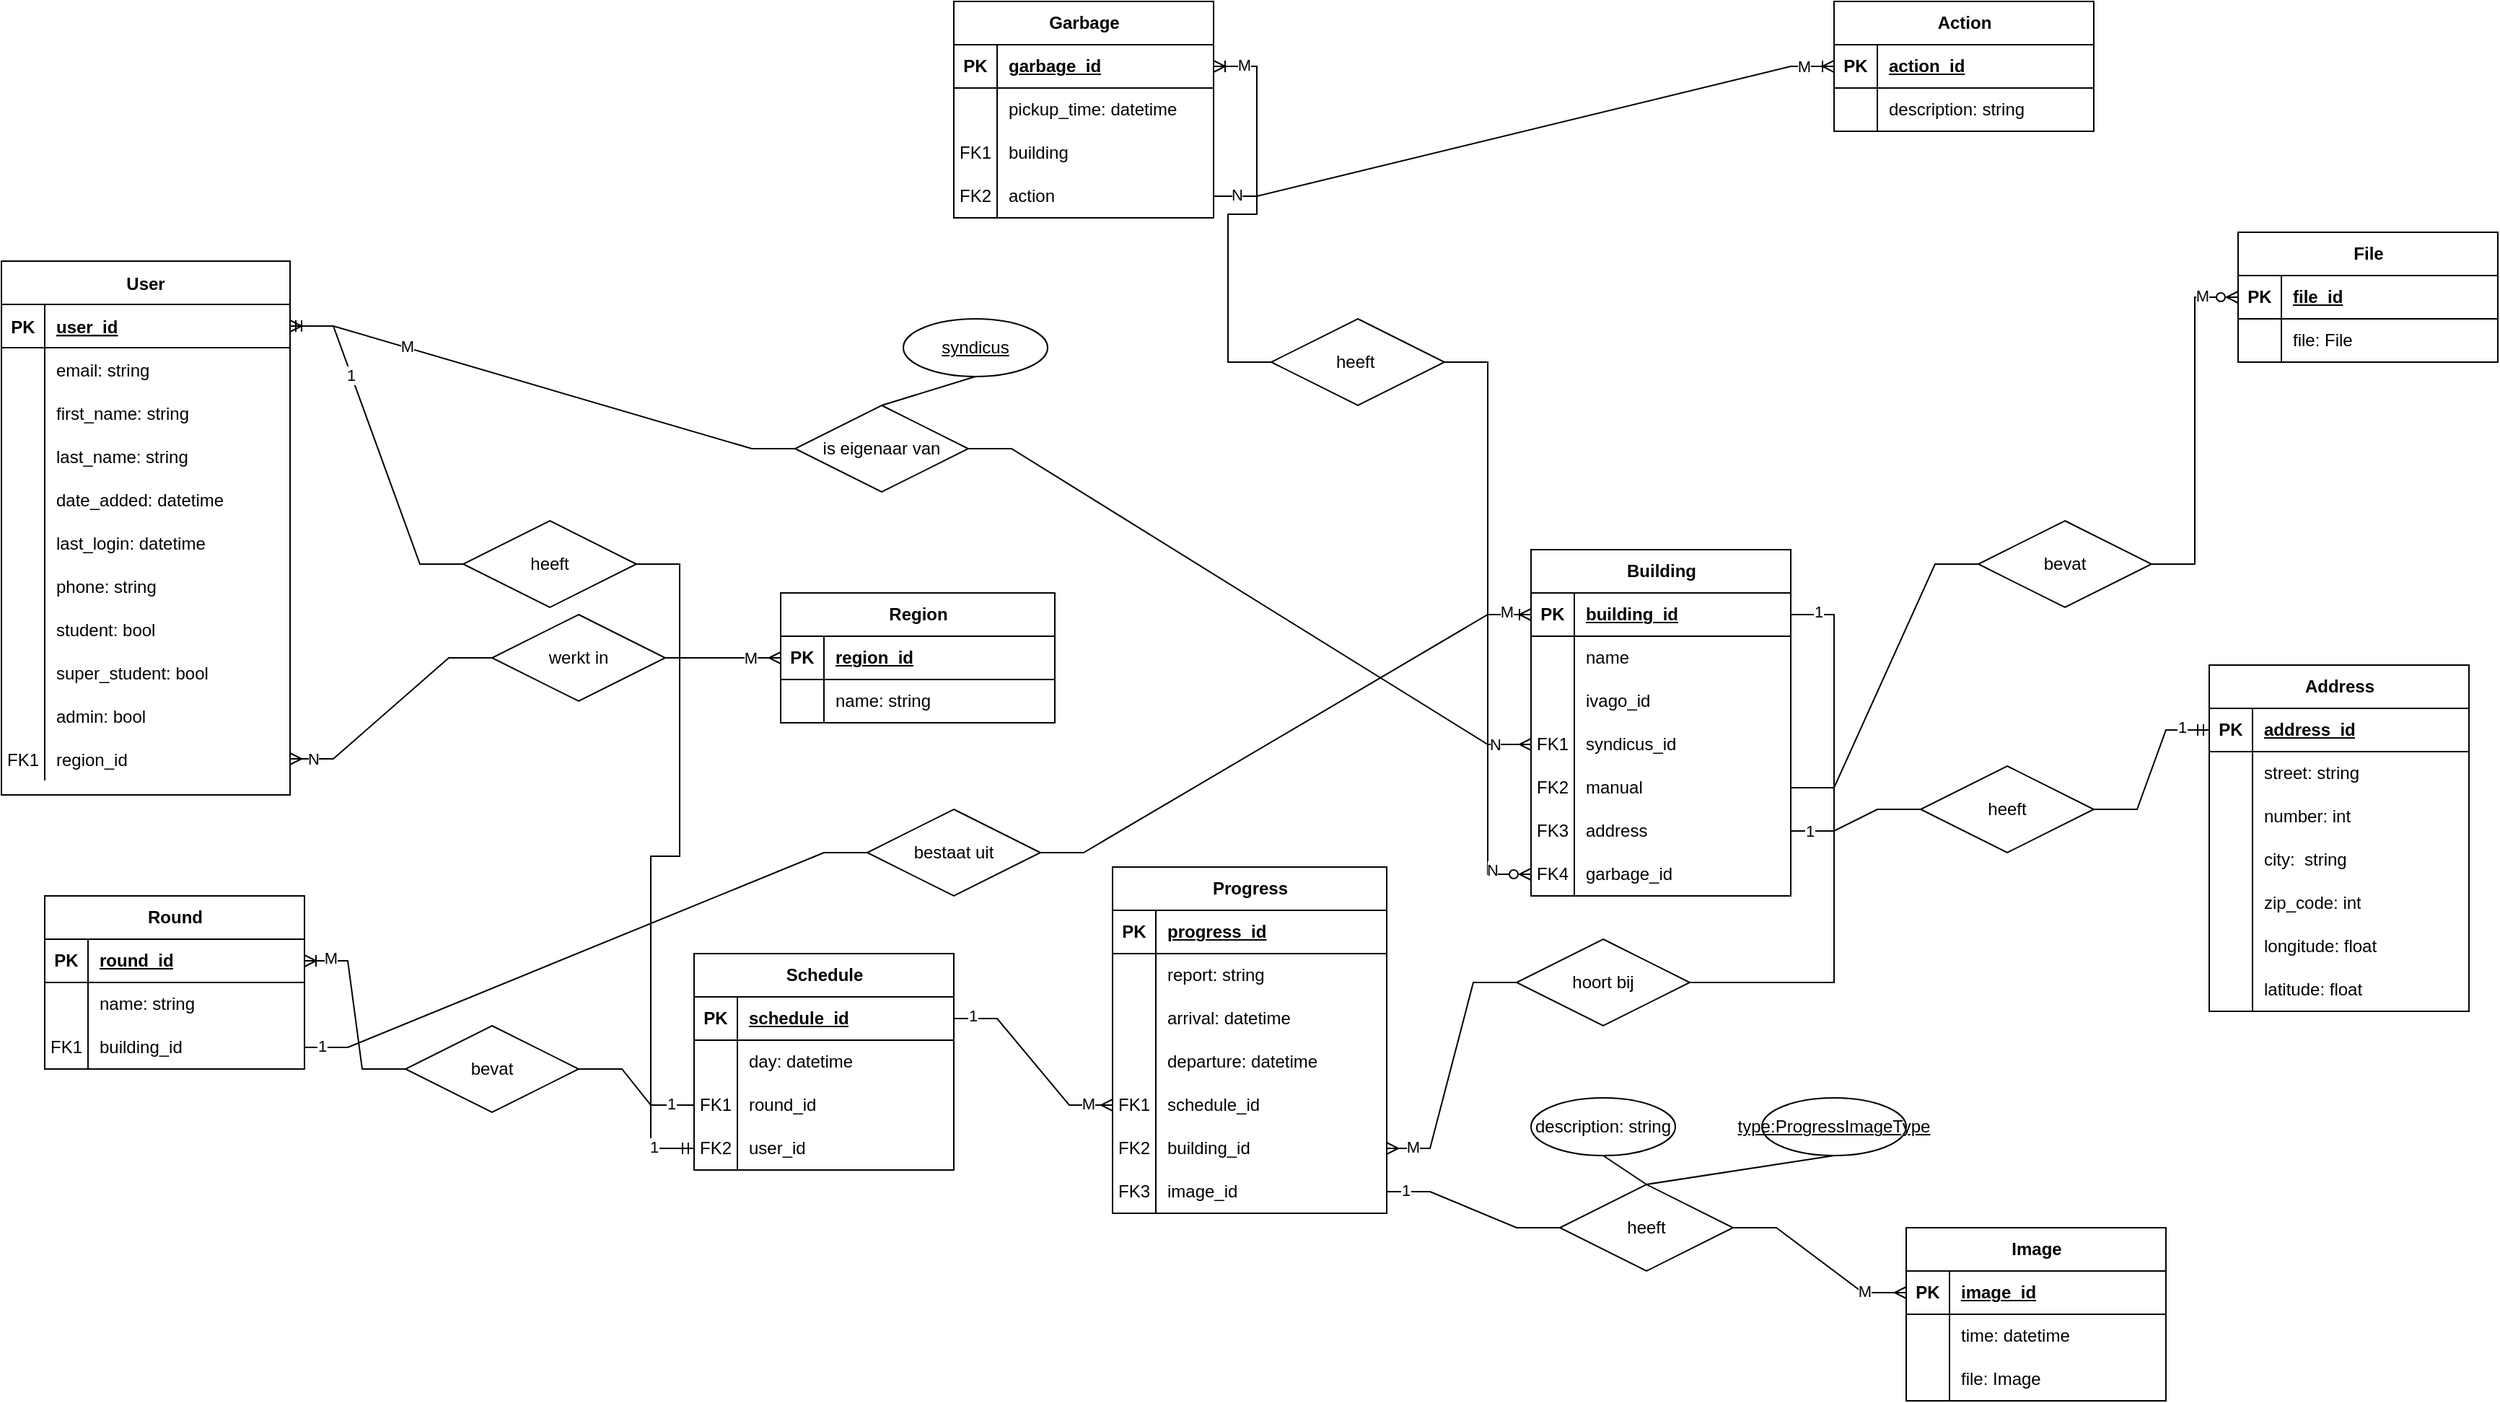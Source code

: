 <mxfile version="21.0.6" type="device"><diagram id="R2lEEEUBdFMjLlhIrx00" name="Page-1"><mxGraphModel dx="2914" dy="2378" grid="1" gridSize="10" guides="1" tooltips="1" connect="1" arrows="1" fold="1" page="1" pageScale="1" pageWidth="850" pageHeight="1100" math="0" shadow="0" extFonts="Permanent Marker^https://fonts.googleapis.com/css?family=Permanent+Marker"><root><mxCell id="0"/><mxCell id="1" parent="0"/><mxCell id="C-vyLk0tnHw3VtMMgP7b-23" value="User" style="shape=table;startSize=30;container=1;collapsible=1;childLayout=tableLayout;fixedRows=1;rowLines=0;fontStyle=1;align=center;resizeLast=1;" parent="1" vertex="1"><mxGeometry x="-200" y="20" width="200" height="370" as="geometry"/></mxCell><mxCell id="C-vyLk0tnHw3VtMMgP7b-24" value="" style="shape=partialRectangle;collapsible=0;dropTarget=0;pointerEvents=0;fillColor=none;points=[[0,0.5],[1,0.5]];portConstraint=eastwest;top=0;left=0;right=0;bottom=1;" parent="C-vyLk0tnHw3VtMMgP7b-23" vertex="1"><mxGeometry y="30" width="200" height="30" as="geometry"/></mxCell><mxCell id="C-vyLk0tnHw3VtMMgP7b-25" value="PK" style="shape=partialRectangle;overflow=hidden;connectable=0;fillColor=none;top=0;left=0;bottom=0;right=0;fontStyle=1;" parent="C-vyLk0tnHw3VtMMgP7b-24" vertex="1"><mxGeometry width="30" height="30" as="geometry"><mxRectangle width="30" height="30" as="alternateBounds"/></mxGeometry></mxCell><mxCell id="C-vyLk0tnHw3VtMMgP7b-26" value="user_id" style="shape=partialRectangle;overflow=hidden;connectable=0;fillColor=none;top=0;left=0;bottom=0;right=0;align=left;spacingLeft=6;fontStyle=5;" parent="C-vyLk0tnHw3VtMMgP7b-24" vertex="1"><mxGeometry x="30" width="170" height="30" as="geometry"><mxRectangle width="170" height="30" as="alternateBounds"/></mxGeometry></mxCell><mxCell id="C-vyLk0tnHw3VtMMgP7b-27" value="" style="shape=partialRectangle;collapsible=0;dropTarget=0;pointerEvents=0;fillColor=none;points=[[0,0.5],[1,0.5]];portConstraint=eastwest;top=0;left=0;right=0;bottom=0;" parent="C-vyLk0tnHw3VtMMgP7b-23" vertex="1"><mxGeometry y="60" width="200" height="30" as="geometry"/></mxCell><mxCell id="C-vyLk0tnHw3VtMMgP7b-28" value="" style="shape=partialRectangle;overflow=hidden;connectable=0;fillColor=none;top=0;left=0;bottom=0;right=0;" parent="C-vyLk0tnHw3VtMMgP7b-27" vertex="1"><mxGeometry width="30" height="30" as="geometry"><mxRectangle width="30" height="30" as="alternateBounds"/></mxGeometry></mxCell><mxCell id="C-vyLk0tnHw3VtMMgP7b-29" value="email: string" style="shape=partialRectangle;overflow=hidden;connectable=0;fillColor=none;top=0;left=0;bottom=0;right=0;align=left;spacingLeft=6;" parent="C-vyLk0tnHw3VtMMgP7b-27" vertex="1"><mxGeometry x="30" width="170" height="30" as="geometry"><mxRectangle width="170" height="30" as="alternateBounds"/></mxGeometry></mxCell><mxCell id="JVzK749M6gRgqjqDukzg-12" style="shape=partialRectangle;collapsible=0;dropTarget=0;pointerEvents=0;fillColor=none;points=[[0,0.5],[1,0.5]];portConstraint=eastwest;top=0;left=0;right=0;bottom=0;" parent="C-vyLk0tnHw3VtMMgP7b-23" vertex="1"><mxGeometry y="90" width="200" height="30" as="geometry"/></mxCell><mxCell id="JVzK749M6gRgqjqDukzg-13" style="shape=partialRectangle;overflow=hidden;connectable=0;fillColor=none;top=0;left=0;bottom=0;right=0;" parent="JVzK749M6gRgqjqDukzg-12" vertex="1"><mxGeometry width="30" height="30" as="geometry"><mxRectangle width="30" height="30" as="alternateBounds"/></mxGeometry></mxCell><mxCell id="JVzK749M6gRgqjqDukzg-14" value="first_name: string" style="shape=partialRectangle;overflow=hidden;connectable=0;fillColor=none;top=0;left=0;bottom=0;right=0;align=left;spacingLeft=6;" parent="JVzK749M6gRgqjqDukzg-12" vertex="1"><mxGeometry x="30" width="170" height="30" as="geometry"><mxRectangle width="170" height="30" as="alternateBounds"/></mxGeometry></mxCell><mxCell id="JVzK749M6gRgqjqDukzg-15" style="shape=partialRectangle;collapsible=0;dropTarget=0;pointerEvents=0;fillColor=none;points=[[0,0.5],[1,0.5]];portConstraint=eastwest;top=0;left=0;right=0;bottom=0;" parent="C-vyLk0tnHw3VtMMgP7b-23" vertex="1"><mxGeometry y="120" width="200" height="30" as="geometry"/></mxCell><mxCell id="JVzK749M6gRgqjqDukzg-16" style="shape=partialRectangle;overflow=hidden;connectable=0;fillColor=none;top=0;left=0;bottom=0;right=0;" parent="JVzK749M6gRgqjqDukzg-15" vertex="1"><mxGeometry width="30" height="30" as="geometry"><mxRectangle width="30" height="30" as="alternateBounds"/></mxGeometry></mxCell><mxCell id="JVzK749M6gRgqjqDukzg-17" value="last_name: string" style="shape=partialRectangle;overflow=hidden;connectable=0;fillColor=none;top=0;left=0;bottom=0;right=0;align=left;spacingLeft=6;" parent="JVzK749M6gRgqjqDukzg-15" vertex="1"><mxGeometry x="30" width="170" height="30" as="geometry"><mxRectangle width="170" height="30" as="alternateBounds"/></mxGeometry></mxCell><mxCell id="JVzK749M6gRgqjqDukzg-18" style="shape=partialRectangle;collapsible=0;dropTarget=0;pointerEvents=0;fillColor=none;points=[[0,0.5],[1,0.5]];portConstraint=eastwest;top=0;left=0;right=0;bottom=0;" parent="C-vyLk0tnHw3VtMMgP7b-23" vertex="1"><mxGeometry y="150" width="200" height="30" as="geometry"/></mxCell><mxCell id="JVzK749M6gRgqjqDukzg-19" style="shape=partialRectangle;overflow=hidden;connectable=0;fillColor=none;top=0;left=0;bottom=0;right=0;" parent="JVzK749M6gRgqjqDukzg-18" vertex="1"><mxGeometry width="30" height="30" as="geometry"><mxRectangle width="30" height="30" as="alternateBounds"/></mxGeometry></mxCell><mxCell id="JVzK749M6gRgqjqDukzg-20" value="date_added: datetime" style="shape=partialRectangle;overflow=hidden;connectable=0;fillColor=none;top=0;left=0;bottom=0;right=0;align=left;spacingLeft=6;" parent="JVzK749M6gRgqjqDukzg-18" vertex="1"><mxGeometry x="30" width="170" height="30" as="geometry"><mxRectangle width="170" height="30" as="alternateBounds"/></mxGeometry></mxCell><mxCell id="JVzK749M6gRgqjqDukzg-21" style="shape=partialRectangle;collapsible=0;dropTarget=0;pointerEvents=0;fillColor=none;points=[[0,0.5],[1,0.5]];portConstraint=eastwest;top=0;left=0;right=0;bottom=0;" parent="C-vyLk0tnHw3VtMMgP7b-23" vertex="1"><mxGeometry y="180" width="200" height="30" as="geometry"/></mxCell><mxCell id="JVzK749M6gRgqjqDukzg-22" style="shape=partialRectangle;overflow=hidden;connectable=0;fillColor=none;top=0;left=0;bottom=0;right=0;" parent="JVzK749M6gRgqjqDukzg-21" vertex="1"><mxGeometry width="30" height="30" as="geometry"><mxRectangle width="30" height="30" as="alternateBounds"/></mxGeometry></mxCell><mxCell id="JVzK749M6gRgqjqDukzg-23" value="last_login: datetime" style="shape=partialRectangle;overflow=hidden;connectable=0;fillColor=none;top=0;left=0;bottom=0;right=0;align=left;spacingLeft=6;" parent="JVzK749M6gRgqjqDukzg-21" vertex="1"><mxGeometry x="30" width="170" height="30" as="geometry"><mxRectangle width="170" height="30" as="alternateBounds"/></mxGeometry></mxCell><mxCell id="JVzK749M6gRgqjqDukzg-24" style="shape=partialRectangle;collapsible=0;dropTarget=0;pointerEvents=0;fillColor=none;points=[[0,0.5],[1,0.5]];portConstraint=eastwest;top=0;left=0;right=0;bottom=0;" parent="C-vyLk0tnHw3VtMMgP7b-23" vertex="1"><mxGeometry y="210" width="200" height="30" as="geometry"/></mxCell><mxCell id="JVzK749M6gRgqjqDukzg-25" style="shape=partialRectangle;overflow=hidden;connectable=0;fillColor=none;top=0;left=0;bottom=0;right=0;" parent="JVzK749M6gRgqjqDukzg-24" vertex="1"><mxGeometry width="30" height="30" as="geometry"><mxRectangle width="30" height="30" as="alternateBounds"/></mxGeometry></mxCell><mxCell id="JVzK749M6gRgqjqDukzg-26" value="phone: string" style="shape=partialRectangle;overflow=hidden;connectable=0;fillColor=none;top=0;left=0;bottom=0;right=0;align=left;spacingLeft=6;" parent="JVzK749M6gRgqjqDukzg-24" vertex="1"><mxGeometry x="30" width="170" height="30" as="geometry"><mxRectangle width="170" height="30" as="alternateBounds"/></mxGeometry></mxCell><mxCell id="JVzK749M6gRgqjqDukzg-27" style="shape=partialRectangle;collapsible=0;dropTarget=0;pointerEvents=0;fillColor=none;points=[[0,0.5],[1,0.5]];portConstraint=eastwest;top=0;left=0;right=0;bottom=0;" parent="C-vyLk0tnHw3VtMMgP7b-23" vertex="1"><mxGeometry y="240" width="200" height="30" as="geometry"/></mxCell><mxCell id="JVzK749M6gRgqjqDukzg-28" style="shape=partialRectangle;overflow=hidden;connectable=0;fillColor=none;top=0;left=0;bottom=0;right=0;" parent="JVzK749M6gRgqjqDukzg-27" vertex="1"><mxGeometry width="30" height="30" as="geometry"><mxRectangle width="30" height="30" as="alternateBounds"/></mxGeometry></mxCell><mxCell id="JVzK749M6gRgqjqDukzg-29" value="student: bool" style="shape=partialRectangle;overflow=hidden;connectable=0;fillColor=none;top=0;left=0;bottom=0;right=0;align=left;spacingLeft=6;" parent="JVzK749M6gRgqjqDukzg-27" vertex="1"><mxGeometry x="30" width="170" height="30" as="geometry"><mxRectangle width="170" height="30" as="alternateBounds"/></mxGeometry></mxCell><mxCell id="JVzK749M6gRgqjqDukzg-30" style="shape=partialRectangle;collapsible=0;dropTarget=0;pointerEvents=0;fillColor=none;points=[[0,0.5],[1,0.5]];portConstraint=eastwest;top=0;left=0;right=0;bottom=0;" parent="C-vyLk0tnHw3VtMMgP7b-23" vertex="1"><mxGeometry y="270" width="200" height="30" as="geometry"/></mxCell><mxCell id="JVzK749M6gRgqjqDukzg-31" style="shape=partialRectangle;overflow=hidden;connectable=0;fillColor=none;top=0;left=0;bottom=0;right=0;" parent="JVzK749M6gRgqjqDukzg-30" vertex="1"><mxGeometry width="30" height="30" as="geometry"><mxRectangle width="30" height="30" as="alternateBounds"/></mxGeometry></mxCell><mxCell id="JVzK749M6gRgqjqDukzg-32" value="super_student: bool" style="shape=partialRectangle;overflow=hidden;connectable=0;fillColor=none;top=0;left=0;bottom=0;right=0;align=left;spacingLeft=6;" parent="JVzK749M6gRgqjqDukzg-30" vertex="1"><mxGeometry x="30" width="170" height="30" as="geometry"><mxRectangle width="170" height="30" as="alternateBounds"/></mxGeometry></mxCell><mxCell id="JVzK749M6gRgqjqDukzg-33" style="shape=partialRectangle;collapsible=0;dropTarget=0;pointerEvents=0;fillColor=none;points=[[0,0.5],[1,0.5]];portConstraint=eastwest;top=0;left=0;right=0;bottom=0;" parent="C-vyLk0tnHw3VtMMgP7b-23" vertex="1"><mxGeometry y="300" width="200" height="30" as="geometry"/></mxCell><mxCell id="JVzK749M6gRgqjqDukzg-34" style="shape=partialRectangle;overflow=hidden;connectable=0;fillColor=none;top=0;left=0;bottom=0;right=0;" parent="JVzK749M6gRgqjqDukzg-33" vertex="1"><mxGeometry width="30" height="30" as="geometry"><mxRectangle width="30" height="30" as="alternateBounds"/></mxGeometry></mxCell><mxCell id="JVzK749M6gRgqjqDukzg-35" value="admin: bool" style="shape=partialRectangle;overflow=hidden;connectable=0;fillColor=none;top=0;left=0;bottom=0;right=0;align=left;spacingLeft=6;" parent="JVzK749M6gRgqjqDukzg-33" vertex="1"><mxGeometry x="30" width="170" height="30" as="geometry"><mxRectangle width="170" height="30" as="alternateBounds"/></mxGeometry></mxCell><mxCell id="JVzK749M6gRgqjqDukzg-133" style="shape=partialRectangle;collapsible=0;dropTarget=0;pointerEvents=0;fillColor=none;points=[[0,0.5],[1,0.5]];portConstraint=eastwest;top=0;left=0;right=0;bottom=0;" parent="C-vyLk0tnHw3VtMMgP7b-23" vertex="1"><mxGeometry y="330" width="200" height="30" as="geometry"/></mxCell><mxCell id="JVzK749M6gRgqjqDukzg-134" value="FK1" style="shape=partialRectangle;overflow=hidden;connectable=0;fillColor=none;top=0;left=0;bottom=0;right=0;" parent="JVzK749M6gRgqjqDukzg-133" vertex="1"><mxGeometry width="30" height="30" as="geometry"><mxRectangle width="30" height="30" as="alternateBounds"/></mxGeometry></mxCell><mxCell id="JVzK749M6gRgqjqDukzg-135" value="region_id" style="shape=partialRectangle;overflow=hidden;connectable=0;fillColor=none;top=0;left=0;bottom=0;right=0;align=left;spacingLeft=6;" parent="JVzK749M6gRgqjqDukzg-133" vertex="1"><mxGeometry x="30" width="170" height="30" as="geometry"><mxRectangle width="170" height="30" as="alternateBounds"/></mxGeometry></mxCell><mxCell id="JVzK749M6gRgqjqDukzg-41" value="Region" style="shape=table;startSize=30;container=1;collapsible=1;childLayout=tableLayout;fixedRows=1;rowLines=0;fontStyle=1;align=center;resizeLast=1;html=1;" parent="1" vertex="1"><mxGeometry x="340" y="250" width="190" height="90" as="geometry"/></mxCell><mxCell id="JVzK749M6gRgqjqDukzg-42" value="" style="shape=tableRow;horizontal=0;startSize=0;swimlaneHead=0;swimlaneBody=0;fillColor=none;collapsible=0;dropTarget=0;points=[[0,0.5],[1,0.5]];portConstraint=eastwest;top=0;left=0;right=0;bottom=1;" parent="JVzK749M6gRgqjqDukzg-41" vertex="1"><mxGeometry y="30" width="190" height="30" as="geometry"/></mxCell><mxCell id="JVzK749M6gRgqjqDukzg-43" value="PK" style="shape=partialRectangle;connectable=0;fillColor=none;top=0;left=0;bottom=0;right=0;fontStyle=1;overflow=hidden;whiteSpace=wrap;html=1;" parent="JVzK749M6gRgqjqDukzg-42" vertex="1"><mxGeometry width="30" height="30" as="geometry"><mxRectangle width="30" height="30" as="alternateBounds"/></mxGeometry></mxCell><mxCell id="JVzK749M6gRgqjqDukzg-44" value="region_id" style="shape=partialRectangle;connectable=0;fillColor=none;top=0;left=0;bottom=0;right=0;align=left;spacingLeft=6;fontStyle=5;overflow=hidden;whiteSpace=wrap;html=1;" parent="JVzK749M6gRgqjqDukzg-42" vertex="1"><mxGeometry x="30" width="160" height="30" as="geometry"><mxRectangle width="160" height="30" as="alternateBounds"/></mxGeometry></mxCell><mxCell id="JVzK749M6gRgqjqDukzg-45" value="" style="shape=tableRow;horizontal=0;startSize=0;swimlaneHead=0;swimlaneBody=0;fillColor=none;collapsible=0;dropTarget=0;points=[[0,0.5],[1,0.5]];portConstraint=eastwest;top=0;left=0;right=0;bottom=0;" parent="JVzK749M6gRgqjqDukzg-41" vertex="1"><mxGeometry y="60" width="190" height="30" as="geometry"/></mxCell><mxCell id="JVzK749M6gRgqjqDukzg-46" value="" style="shape=partialRectangle;connectable=0;fillColor=none;top=0;left=0;bottom=0;right=0;editable=1;overflow=hidden;whiteSpace=wrap;html=1;" parent="JVzK749M6gRgqjqDukzg-45" vertex="1"><mxGeometry width="30" height="30" as="geometry"><mxRectangle width="30" height="30" as="alternateBounds"/></mxGeometry></mxCell><mxCell id="JVzK749M6gRgqjqDukzg-47" value="name: string" style="shape=partialRectangle;connectable=0;fillColor=none;top=0;left=0;bottom=0;right=0;align=left;spacingLeft=6;overflow=hidden;whiteSpace=wrap;html=1;" parent="JVzK749M6gRgqjqDukzg-45" vertex="1"><mxGeometry x="30" width="160" height="30" as="geometry"><mxRectangle width="160" height="30" as="alternateBounds"/></mxGeometry></mxCell><mxCell id="JVzK749M6gRgqjqDukzg-55" value="Progress" style="shape=table;startSize=30;container=1;collapsible=1;childLayout=tableLayout;fixedRows=1;rowLines=0;fontStyle=1;align=center;resizeLast=1;html=1;" parent="1" vertex="1"><mxGeometry x="570" y="440" width="190" height="240" as="geometry"/></mxCell><mxCell id="JVzK749M6gRgqjqDukzg-56" value="" style="shape=tableRow;horizontal=0;startSize=0;swimlaneHead=0;swimlaneBody=0;fillColor=none;collapsible=0;dropTarget=0;points=[[0,0.5],[1,0.5]];portConstraint=eastwest;top=0;left=0;right=0;bottom=1;" parent="JVzK749M6gRgqjqDukzg-55" vertex="1"><mxGeometry y="30" width="190" height="30" as="geometry"/></mxCell><mxCell id="JVzK749M6gRgqjqDukzg-57" value="PK" style="shape=partialRectangle;connectable=0;fillColor=none;top=0;left=0;bottom=0;right=0;fontStyle=1;overflow=hidden;whiteSpace=wrap;html=1;" parent="JVzK749M6gRgqjqDukzg-56" vertex="1"><mxGeometry width="30" height="30" as="geometry"><mxRectangle width="30" height="30" as="alternateBounds"/></mxGeometry></mxCell><mxCell id="JVzK749M6gRgqjqDukzg-58" value="progress_id" style="shape=partialRectangle;connectable=0;fillColor=none;top=0;left=0;bottom=0;right=0;align=left;spacingLeft=6;fontStyle=5;overflow=hidden;whiteSpace=wrap;html=1;" parent="JVzK749M6gRgqjqDukzg-56" vertex="1"><mxGeometry x="30" width="160" height="30" as="geometry"><mxRectangle width="160" height="30" as="alternateBounds"/></mxGeometry></mxCell><mxCell id="JVzK749M6gRgqjqDukzg-59" value="" style="shape=tableRow;horizontal=0;startSize=0;swimlaneHead=0;swimlaneBody=0;fillColor=none;collapsible=0;dropTarget=0;points=[[0,0.5],[1,0.5]];portConstraint=eastwest;top=0;left=0;right=0;bottom=0;" parent="JVzK749M6gRgqjqDukzg-55" vertex="1"><mxGeometry y="60" width="190" height="30" as="geometry"/></mxCell><mxCell id="JVzK749M6gRgqjqDukzg-60" value="" style="shape=partialRectangle;connectable=0;fillColor=none;top=0;left=0;bottom=0;right=0;editable=1;overflow=hidden;whiteSpace=wrap;html=1;" parent="JVzK749M6gRgqjqDukzg-59" vertex="1"><mxGeometry width="30" height="30" as="geometry"><mxRectangle width="30" height="30" as="alternateBounds"/></mxGeometry></mxCell><mxCell id="JVzK749M6gRgqjqDukzg-61" value="report: string" style="shape=partialRectangle;connectable=0;fillColor=none;top=0;left=0;bottom=0;right=0;align=left;spacingLeft=6;overflow=hidden;whiteSpace=wrap;html=1;" parent="JVzK749M6gRgqjqDukzg-59" vertex="1"><mxGeometry x="30" width="160" height="30" as="geometry"><mxRectangle width="160" height="30" as="alternateBounds"/></mxGeometry></mxCell><mxCell id="JVzK749M6gRgqjqDukzg-62" value="" style="shape=tableRow;horizontal=0;startSize=0;swimlaneHead=0;swimlaneBody=0;fillColor=none;collapsible=0;dropTarget=0;points=[[0,0.5],[1,0.5]];portConstraint=eastwest;top=0;left=0;right=0;bottom=0;" parent="JVzK749M6gRgqjqDukzg-55" vertex="1"><mxGeometry y="90" width="190" height="30" as="geometry"/></mxCell><mxCell id="JVzK749M6gRgqjqDukzg-63" value="" style="shape=partialRectangle;connectable=0;fillColor=none;top=0;left=0;bottom=0;right=0;editable=1;overflow=hidden;whiteSpace=wrap;html=1;" parent="JVzK749M6gRgqjqDukzg-62" vertex="1"><mxGeometry width="30" height="30" as="geometry"><mxRectangle width="30" height="30" as="alternateBounds"/></mxGeometry></mxCell><mxCell id="JVzK749M6gRgqjqDukzg-64" value="arrival: datetime" style="shape=partialRectangle;connectable=0;fillColor=none;top=0;left=0;bottom=0;right=0;align=left;spacingLeft=6;overflow=hidden;whiteSpace=wrap;html=1;" parent="JVzK749M6gRgqjqDukzg-62" vertex="1"><mxGeometry x="30" width="160" height="30" as="geometry"><mxRectangle width="160" height="30" as="alternateBounds"/></mxGeometry></mxCell><mxCell id="JVzK749M6gRgqjqDukzg-65" value="" style="shape=tableRow;horizontal=0;startSize=0;swimlaneHead=0;swimlaneBody=0;fillColor=none;collapsible=0;dropTarget=0;points=[[0,0.5],[1,0.5]];portConstraint=eastwest;top=0;left=0;right=0;bottom=0;" parent="JVzK749M6gRgqjqDukzg-55" vertex="1"><mxGeometry y="120" width="190" height="30" as="geometry"/></mxCell><mxCell id="JVzK749M6gRgqjqDukzg-66" value="" style="shape=partialRectangle;connectable=0;fillColor=none;top=0;left=0;bottom=0;right=0;editable=1;overflow=hidden;whiteSpace=wrap;html=1;" parent="JVzK749M6gRgqjqDukzg-65" vertex="1"><mxGeometry width="30" height="30" as="geometry"><mxRectangle width="30" height="30" as="alternateBounds"/></mxGeometry></mxCell><mxCell id="JVzK749M6gRgqjqDukzg-67" value="departure: datetime" style="shape=partialRectangle;connectable=0;fillColor=none;top=0;left=0;bottom=0;right=0;align=left;spacingLeft=6;overflow=hidden;whiteSpace=wrap;html=1;" parent="JVzK749M6gRgqjqDukzg-65" vertex="1"><mxGeometry x="30" width="160" height="30" as="geometry"><mxRectangle width="160" height="30" as="alternateBounds"/></mxGeometry></mxCell><mxCell id="JVzK749M6gRgqjqDukzg-191" style="shape=tableRow;horizontal=0;startSize=0;swimlaneHead=0;swimlaneBody=0;fillColor=none;collapsible=0;dropTarget=0;points=[[0,0.5],[1,0.5]];portConstraint=eastwest;top=0;left=0;right=0;bottom=0;" parent="JVzK749M6gRgqjqDukzg-55" vertex="1"><mxGeometry y="150" width="190" height="30" as="geometry"/></mxCell><mxCell id="JVzK749M6gRgqjqDukzg-192" value="FK1" style="shape=partialRectangle;connectable=0;fillColor=none;top=0;left=0;bottom=0;right=0;editable=1;overflow=hidden;whiteSpace=wrap;html=1;" parent="JVzK749M6gRgqjqDukzg-191" vertex="1"><mxGeometry width="30" height="30" as="geometry"><mxRectangle width="30" height="30" as="alternateBounds"/></mxGeometry></mxCell><mxCell id="JVzK749M6gRgqjqDukzg-193" value="schedule_id" style="shape=partialRectangle;connectable=0;fillColor=none;top=0;left=0;bottom=0;right=0;align=left;spacingLeft=6;overflow=hidden;whiteSpace=wrap;html=1;" parent="JVzK749M6gRgqjqDukzg-191" vertex="1"><mxGeometry x="30" width="160" height="30" as="geometry"><mxRectangle width="160" height="30" as="alternateBounds"/></mxGeometry></mxCell><mxCell id="JVzK749M6gRgqjqDukzg-194" style="shape=tableRow;horizontal=0;startSize=0;swimlaneHead=0;swimlaneBody=0;fillColor=none;collapsible=0;dropTarget=0;points=[[0,0.5],[1,0.5]];portConstraint=eastwest;top=0;left=0;right=0;bottom=0;" parent="JVzK749M6gRgqjqDukzg-55" vertex="1"><mxGeometry y="180" width="190" height="30" as="geometry"/></mxCell><mxCell id="JVzK749M6gRgqjqDukzg-195" value="FK2" style="shape=partialRectangle;connectable=0;fillColor=none;top=0;left=0;bottom=0;right=0;editable=1;overflow=hidden;whiteSpace=wrap;html=1;" parent="JVzK749M6gRgqjqDukzg-194" vertex="1"><mxGeometry width="30" height="30" as="geometry"><mxRectangle width="30" height="30" as="alternateBounds"/></mxGeometry></mxCell><mxCell id="JVzK749M6gRgqjqDukzg-196" value="building_id" style="shape=partialRectangle;connectable=0;fillColor=none;top=0;left=0;bottom=0;right=0;align=left;spacingLeft=6;overflow=hidden;whiteSpace=wrap;html=1;" parent="JVzK749M6gRgqjqDukzg-194" vertex="1"><mxGeometry x="30" width="160" height="30" as="geometry"><mxRectangle width="160" height="30" as="alternateBounds"/></mxGeometry></mxCell><mxCell id="JVzK749M6gRgqjqDukzg-232" style="shape=tableRow;horizontal=0;startSize=0;swimlaneHead=0;swimlaneBody=0;fillColor=none;collapsible=0;dropTarget=0;points=[[0,0.5],[1,0.5]];portConstraint=eastwest;top=0;left=0;right=0;bottom=0;" parent="JVzK749M6gRgqjqDukzg-55" vertex="1"><mxGeometry y="210" width="190" height="30" as="geometry"/></mxCell><mxCell id="JVzK749M6gRgqjqDukzg-233" value="FK3" style="shape=partialRectangle;connectable=0;fillColor=none;top=0;left=0;bottom=0;right=0;editable=1;overflow=hidden;whiteSpace=wrap;html=1;" parent="JVzK749M6gRgqjqDukzg-232" vertex="1"><mxGeometry width="30" height="30" as="geometry"><mxRectangle width="30" height="30" as="alternateBounds"/></mxGeometry></mxCell><mxCell id="JVzK749M6gRgqjqDukzg-234" value="image_id" style="shape=partialRectangle;connectable=0;fillColor=none;top=0;left=0;bottom=0;right=0;align=left;spacingLeft=6;overflow=hidden;whiteSpace=wrap;html=1;" parent="JVzK749M6gRgqjqDukzg-232" vertex="1"><mxGeometry x="30" width="160" height="30" as="geometry"><mxRectangle width="160" height="30" as="alternateBounds"/></mxGeometry></mxCell><mxCell id="JVzK749M6gRgqjqDukzg-68" value="Round" style="shape=table;startSize=30;container=1;collapsible=1;childLayout=tableLayout;fixedRows=1;rowLines=0;fontStyle=1;align=center;resizeLast=1;html=1;" parent="1" vertex="1"><mxGeometry x="-170" y="460" width="180" height="120" as="geometry"/></mxCell><mxCell id="JVzK749M6gRgqjqDukzg-69" value="" style="shape=tableRow;horizontal=0;startSize=0;swimlaneHead=0;swimlaneBody=0;fillColor=none;collapsible=0;dropTarget=0;points=[[0,0.5],[1,0.5]];portConstraint=eastwest;top=0;left=0;right=0;bottom=1;" parent="JVzK749M6gRgqjqDukzg-68" vertex="1"><mxGeometry y="30" width="180" height="30" as="geometry"/></mxCell><mxCell id="JVzK749M6gRgqjqDukzg-70" value="PK" style="shape=partialRectangle;connectable=0;fillColor=none;top=0;left=0;bottom=0;right=0;fontStyle=1;overflow=hidden;whiteSpace=wrap;html=1;" parent="JVzK749M6gRgqjqDukzg-69" vertex="1"><mxGeometry width="30" height="30" as="geometry"><mxRectangle width="30" height="30" as="alternateBounds"/></mxGeometry></mxCell><mxCell id="JVzK749M6gRgqjqDukzg-71" value="round_id" style="shape=partialRectangle;connectable=0;fillColor=none;top=0;left=0;bottom=0;right=0;align=left;spacingLeft=6;fontStyle=5;overflow=hidden;whiteSpace=wrap;html=1;" parent="JVzK749M6gRgqjqDukzg-69" vertex="1"><mxGeometry x="30" width="150" height="30" as="geometry"><mxRectangle width="150" height="30" as="alternateBounds"/></mxGeometry></mxCell><mxCell id="JVzK749M6gRgqjqDukzg-72" value="" style="shape=tableRow;horizontal=0;startSize=0;swimlaneHead=0;swimlaneBody=0;fillColor=none;collapsible=0;dropTarget=0;points=[[0,0.5],[1,0.5]];portConstraint=eastwest;top=0;left=0;right=0;bottom=0;" parent="JVzK749M6gRgqjqDukzg-68" vertex="1"><mxGeometry y="60" width="180" height="30" as="geometry"/></mxCell><mxCell id="JVzK749M6gRgqjqDukzg-73" value="" style="shape=partialRectangle;connectable=0;fillColor=none;top=0;left=0;bottom=0;right=0;editable=1;overflow=hidden;whiteSpace=wrap;html=1;" parent="JVzK749M6gRgqjqDukzg-72" vertex="1"><mxGeometry width="30" height="30" as="geometry"><mxRectangle width="30" height="30" as="alternateBounds"/></mxGeometry></mxCell><mxCell id="JVzK749M6gRgqjqDukzg-74" value="name: string" style="shape=partialRectangle;connectable=0;fillColor=none;top=0;left=0;bottom=0;right=0;align=left;spacingLeft=6;overflow=hidden;whiteSpace=wrap;html=1;" parent="JVzK749M6gRgqjqDukzg-72" vertex="1"><mxGeometry x="30" width="150" height="30" as="geometry"><mxRectangle width="150" height="30" as="alternateBounds"/></mxGeometry></mxCell><mxCell id="JVzK749M6gRgqjqDukzg-75" value="" style="shape=tableRow;horizontal=0;startSize=0;swimlaneHead=0;swimlaneBody=0;fillColor=none;collapsible=0;dropTarget=0;points=[[0,0.5],[1,0.5]];portConstraint=eastwest;top=0;left=0;right=0;bottom=0;" parent="JVzK749M6gRgqjqDukzg-68" vertex="1"><mxGeometry y="90" width="180" height="30" as="geometry"/></mxCell><mxCell id="JVzK749M6gRgqjqDukzg-76" value="FK1" style="shape=partialRectangle;connectable=0;fillColor=none;top=0;left=0;bottom=0;right=0;editable=1;overflow=hidden;whiteSpace=wrap;html=1;" parent="JVzK749M6gRgqjqDukzg-75" vertex="1"><mxGeometry width="30" height="30" as="geometry"><mxRectangle width="30" height="30" as="alternateBounds"/></mxGeometry></mxCell><mxCell id="JVzK749M6gRgqjqDukzg-77" value="building_id" style="shape=partialRectangle;connectable=0;fillColor=none;top=0;left=0;bottom=0;right=0;align=left;spacingLeft=6;overflow=hidden;whiteSpace=wrap;html=1;" parent="JVzK749M6gRgqjqDukzg-75" vertex="1"><mxGeometry x="30" width="150" height="30" as="geometry"><mxRectangle width="150" height="30" as="alternateBounds"/></mxGeometry></mxCell><mxCell id="JVzK749M6gRgqjqDukzg-81" value="Schedule" style="shape=table;startSize=30;container=1;collapsible=1;childLayout=tableLayout;fixedRows=1;rowLines=0;fontStyle=1;align=center;resizeLast=1;html=1;" parent="1" vertex="1"><mxGeometry x="280" y="500" width="180" height="150" as="geometry"/></mxCell><mxCell id="JVzK749M6gRgqjqDukzg-82" value="" style="shape=tableRow;horizontal=0;startSize=0;swimlaneHead=0;swimlaneBody=0;fillColor=none;collapsible=0;dropTarget=0;points=[[0,0.5],[1,0.5]];portConstraint=eastwest;top=0;left=0;right=0;bottom=1;" parent="JVzK749M6gRgqjqDukzg-81" vertex="1"><mxGeometry y="30" width="180" height="30" as="geometry"/></mxCell><mxCell id="JVzK749M6gRgqjqDukzg-83" value="PK" style="shape=partialRectangle;connectable=0;fillColor=none;top=0;left=0;bottom=0;right=0;fontStyle=1;overflow=hidden;whiteSpace=wrap;html=1;" parent="JVzK749M6gRgqjqDukzg-82" vertex="1"><mxGeometry width="30" height="30" as="geometry"><mxRectangle width="30" height="30" as="alternateBounds"/></mxGeometry></mxCell><mxCell id="JVzK749M6gRgqjqDukzg-84" value="schedule_id" style="shape=partialRectangle;connectable=0;fillColor=none;top=0;left=0;bottom=0;right=0;align=left;spacingLeft=6;fontStyle=5;overflow=hidden;whiteSpace=wrap;html=1;" parent="JVzK749M6gRgqjqDukzg-82" vertex="1"><mxGeometry x="30" width="150" height="30" as="geometry"><mxRectangle width="150" height="30" as="alternateBounds"/></mxGeometry></mxCell><mxCell id="JVzK749M6gRgqjqDukzg-85" value="" style="shape=tableRow;horizontal=0;startSize=0;swimlaneHead=0;swimlaneBody=0;fillColor=none;collapsible=0;dropTarget=0;points=[[0,0.5],[1,0.5]];portConstraint=eastwest;top=0;left=0;right=0;bottom=0;" parent="JVzK749M6gRgqjqDukzg-81" vertex="1"><mxGeometry y="60" width="180" height="30" as="geometry"/></mxCell><mxCell id="JVzK749M6gRgqjqDukzg-86" value="" style="shape=partialRectangle;connectable=0;fillColor=none;top=0;left=0;bottom=0;right=0;editable=1;overflow=hidden;whiteSpace=wrap;html=1;" parent="JVzK749M6gRgqjqDukzg-85" vertex="1"><mxGeometry width="30" height="30" as="geometry"><mxRectangle width="30" height="30" as="alternateBounds"/></mxGeometry></mxCell><mxCell id="JVzK749M6gRgqjqDukzg-87" value="day: datetime" style="shape=partialRectangle;connectable=0;fillColor=none;top=0;left=0;bottom=0;right=0;align=left;spacingLeft=6;overflow=hidden;whiteSpace=wrap;html=1;" parent="JVzK749M6gRgqjqDukzg-85" vertex="1"><mxGeometry x="30" width="150" height="30" as="geometry"><mxRectangle width="150" height="30" as="alternateBounds"/></mxGeometry></mxCell><mxCell id="JVzK749M6gRgqjqDukzg-88" value="" style="shape=tableRow;horizontal=0;startSize=0;swimlaneHead=0;swimlaneBody=0;fillColor=none;collapsible=0;dropTarget=0;points=[[0,0.5],[1,0.5]];portConstraint=eastwest;top=0;left=0;right=0;bottom=0;" parent="JVzK749M6gRgqjqDukzg-81" vertex="1"><mxGeometry y="90" width="180" height="30" as="geometry"/></mxCell><mxCell id="JVzK749M6gRgqjqDukzg-89" value="FK1" style="shape=partialRectangle;connectable=0;fillColor=none;top=0;left=0;bottom=0;right=0;editable=1;overflow=hidden;whiteSpace=wrap;html=1;" parent="JVzK749M6gRgqjqDukzg-88" vertex="1"><mxGeometry width="30" height="30" as="geometry"><mxRectangle width="30" height="30" as="alternateBounds"/></mxGeometry></mxCell><mxCell id="JVzK749M6gRgqjqDukzg-90" value="round_id" style="shape=partialRectangle;connectable=0;fillColor=none;top=0;left=0;bottom=0;right=0;align=left;spacingLeft=6;overflow=hidden;whiteSpace=wrap;html=1;" parent="JVzK749M6gRgqjqDukzg-88" vertex="1"><mxGeometry x="30" width="150" height="30" as="geometry"><mxRectangle width="150" height="30" as="alternateBounds"/></mxGeometry></mxCell><mxCell id="JVzK749M6gRgqjqDukzg-91" value="" style="shape=tableRow;horizontal=0;startSize=0;swimlaneHead=0;swimlaneBody=0;fillColor=none;collapsible=0;dropTarget=0;points=[[0,0.5],[1,0.5]];portConstraint=eastwest;top=0;left=0;right=0;bottom=0;" parent="JVzK749M6gRgqjqDukzg-81" vertex="1"><mxGeometry y="120" width="180" height="30" as="geometry"/></mxCell><mxCell id="JVzK749M6gRgqjqDukzg-92" value="FK2" style="shape=partialRectangle;connectable=0;fillColor=none;top=0;left=0;bottom=0;right=0;editable=1;overflow=hidden;whiteSpace=wrap;html=1;" parent="JVzK749M6gRgqjqDukzg-91" vertex="1"><mxGeometry width="30" height="30" as="geometry"><mxRectangle width="30" height="30" as="alternateBounds"/></mxGeometry></mxCell><mxCell id="JVzK749M6gRgqjqDukzg-93" value="user_id" style="shape=partialRectangle;connectable=0;fillColor=none;top=0;left=0;bottom=0;right=0;align=left;spacingLeft=6;overflow=hidden;whiteSpace=wrap;html=1;" parent="JVzK749M6gRgqjqDukzg-91" vertex="1"><mxGeometry x="30" width="150" height="30" as="geometry"><mxRectangle width="150" height="30" as="alternateBounds"/></mxGeometry></mxCell><mxCell id="JVzK749M6gRgqjqDukzg-94" value="Building" style="shape=table;startSize=30;container=1;collapsible=1;childLayout=tableLayout;fixedRows=1;rowLines=0;fontStyle=1;align=center;resizeLast=1;html=1;" parent="1" vertex="1"><mxGeometry x="860" y="220" width="180" height="240" as="geometry"/></mxCell><mxCell id="JVzK749M6gRgqjqDukzg-95" value="" style="shape=tableRow;horizontal=0;startSize=0;swimlaneHead=0;swimlaneBody=0;fillColor=none;collapsible=0;dropTarget=0;points=[[0,0.5],[1,0.5]];portConstraint=eastwest;top=0;left=0;right=0;bottom=1;" parent="JVzK749M6gRgqjqDukzg-94" vertex="1"><mxGeometry y="30" width="180" height="30" as="geometry"/></mxCell><mxCell id="JVzK749M6gRgqjqDukzg-96" value="PK" style="shape=partialRectangle;connectable=0;fillColor=none;top=0;left=0;bottom=0;right=0;fontStyle=1;overflow=hidden;whiteSpace=wrap;html=1;" parent="JVzK749M6gRgqjqDukzg-95" vertex="1"><mxGeometry width="30" height="30" as="geometry"><mxRectangle width="30" height="30" as="alternateBounds"/></mxGeometry></mxCell><mxCell id="JVzK749M6gRgqjqDukzg-97" value="building_id" style="shape=partialRectangle;connectable=0;fillColor=none;top=0;left=0;bottom=0;right=0;align=left;spacingLeft=6;fontStyle=5;overflow=hidden;whiteSpace=wrap;html=1;" parent="JVzK749M6gRgqjqDukzg-95" vertex="1"><mxGeometry x="30" width="150" height="30" as="geometry"><mxRectangle width="150" height="30" as="alternateBounds"/></mxGeometry></mxCell><mxCell id="JVzK749M6gRgqjqDukzg-98" value="" style="shape=tableRow;horizontal=0;startSize=0;swimlaneHead=0;swimlaneBody=0;fillColor=none;collapsible=0;dropTarget=0;points=[[0,0.5],[1,0.5]];portConstraint=eastwest;top=0;left=0;right=0;bottom=0;" parent="JVzK749M6gRgqjqDukzg-94" vertex="1"><mxGeometry y="60" width="180" height="30" as="geometry"/></mxCell><mxCell id="JVzK749M6gRgqjqDukzg-99" value="" style="shape=partialRectangle;connectable=0;fillColor=none;top=0;left=0;bottom=0;right=0;editable=1;overflow=hidden;whiteSpace=wrap;html=1;" parent="JVzK749M6gRgqjqDukzg-98" vertex="1"><mxGeometry width="30" height="30" as="geometry"><mxRectangle width="30" height="30" as="alternateBounds"/></mxGeometry></mxCell><mxCell id="JVzK749M6gRgqjqDukzg-100" value="name" style="shape=partialRectangle;connectable=0;fillColor=none;top=0;left=0;bottom=0;right=0;align=left;spacingLeft=6;overflow=hidden;whiteSpace=wrap;html=1;" parent="JVzK749M6gRgqjqDukzg-98" vertex="1"><mxGeometry x="30" width="150" height="30" as="geometry"><mxRectangle width="150" height="30" as="alternateBounds"/></mxGeometry></mxCell><mxCell id="JVzK749M6gRgqjqDukzg-101" value="" style="shape=tableRow;horizontal=0;startSize=0;swimlaneHead=0;swimlaneBody=0;fillColor=none;collapsible=0;dropTarget=0;points=[[0,0.5],[1,0.5]];portConstraint=eastwest;top=0;left=0;right=0;bottom=0;" parent="JVzK749M6gRgqjqDukzg-94" vertex="1"><mxGeometry y="90" width="180" height="30" as="geometry"/></mxCell><mxCell id="JVzK749M6gRgqjqDukzg-102" value="" style="shape=partialRectangle;connectable=0;fillColor=none;top=0;left=0;bottom=0;right=0;editable=1;overflow=hidden;whiteSpace=wrap;html=1;" parent="JVzK749M6gRgqjqDukzg-101" vertex="1"><mxGeometry width="30" height="30" as="geometry"><mxRectangle width="30" height="30" as="alternateBounds"/></mxGeometry></mxCell><mxCell id="JVzK749M6gRgqjqDukzg-103" value="ivago_id" style="shape=partialRectangle;connectable=0;fillColor=none;top=0;left=0;bottom=0;right=0;align=left;spacingLeft=6;overflow=hidden;whiteSpace=wrap;html=1;" parent="JVzK749M6gRgqjqDukzg-101" vertex="1"><mxGeometry x="30" width="150" height="30" as="geometry"><mxRectangle width="150" height="30" as="alternateBounds"/></mxGeometry></mxCell><mxCell id="JVzK749M6gRgqjqDukzg-104" value="" style="shape=tableRow;horizontal=0;startSize=0;swimlaneHead=0;swimlaneBody=0;fillColor=none;collapsible=0;dropTarget=0;points=[[0,0.5],[1,0.5]];portConstraint=eastwest;top=0;left=0;right=0;bottom=0;" parent="JVzK749M6gRgqjqDukzg-94" vertex="1"><mxGeometry y="120" width="180" height="30" as="geometry"/></mxCell><mxCell id="JVzK749M6gRgqjqDukzg-105" value="FK1" style="shape=partialRectangle;connectable=0;fillColor=none;top=0;left=0;bottom=0;right=0;editable=1;overflow=hidden;whiteSpace=wrap;html=1;" parent="JVzK749M6gRgqjqDukzg-104" vertex="1"><mxGeometry width="30" height="30" as="geometry"><mxRectangle width="30" height="30" as="alternateBounds"/></mxGeometry></mxCell><mxCell id="JVzK749M6gRgqjqDukzg-106" value="syndicus_id" style="shape=partialRectangle;connectable=0;fillColor=none;top=0;left=0;bottom=0;right=0;align=left;spacingLeft=6;overflow=hidden;whiteSpace=wrap;html=1;" parent="JVzK749M6gRgqjqDukzg-104" vertex="1"><mxGeometry x="30" width="150" height="30" as="geometry"><mxRectangle width="150" height="30" as="alternateBounds"/></mxGeometry></mxCell><mxCell id="JVzK749M6gRgqjqDukzg-141" style="shape=tableRow;horizontal=0;startSize=0;swimlaneHead=0;swimlaneBody=0;fillColor=none;collapsible=0;dropTarget=0;points=[[0,0.5],[1,0.5]];portConstraint=eastwest;top=0;left=0;right=0;bottom=0;" parent="JVzK749M6gRgqjqDukzg-94" vertex="1"><mxGeometry y="150" width="180" height="30" as="geometry"/></mxCell><mxCell id="JVzK749M6gRgqjqDukzg-142" value="FK2" style="shape=partialRectangle;connectable=0;fillColor=none;top=0;left=0;bottom=0;right=0;editable=1;overflow=hidden;whiteSpace=wrap;html=1;" parent="JVzK749M6gRgqjqDukzg-141" vertex="1"><mxGeometry width="30" height="30" as="geometry"><mxRectangle width="30" height="30" as="alternateBounds"/></mxGeometry></mxCell><mxCell id="JVzK749M6gRgqjqDukzg-143" value="manual" style="shape=partialRectangle;connectable=0;fillColor=none;top=0;left=0;bottom=0;right=0;align=left;spacingLeft=6;overflow=hidden;whiteSpace=wrap;html=1;" parent="JVzK749M6gRgqjqDukzg-141" vertex="1"><mxGeometry x="30" width="150" height="30" as="geometry"><mxRectangle width="150" height="30" as="alternateBounds"/></mxGeometry></mxCell><mxCell id="JVzK749M6gRgqjqDukzg-144" style="shape=tableRow;horizontal=0;startSize=0;swimlaneHead=0;swimlaneBody=0;fillColor=none;collapsible=0;dropTarget=0;points=[[0,0.5],[1,0.5]];portConstraint=eastwest;top=0;left=0;right=0;bottom=0;" parent="JVzK749M6gRgqjqDukzg-94" vertex="1"><mxGeometry y="180" width="180" height="30" as="geometry"/></mxCell><mxCell id="JVzK749M6gRgqjqDukzg-145" value="FK3" style="shape=partialRectangle;connectable=0;fillColor=none;top=0;left=0;bottom=0;right=0;editable=1;overflow=hidden;whiteSpace=wrap;html=1;" parent="JVzK749M6gRgqjqDukzg-144" vertex="1"><mxGeometry width="30" height="30" as="geometry"><mxRectangle width="30" height="30" as="alternateBounds"/></mxGeometry></mxCell><mxCell id="JVzK749M6gRgqjqDukzg-146" value="address" style="shape=partialRectangle;connectable=0;fillColor=none;top=0;left=0;bottom=0;right=0;align=left;spacingLeft=6;overflow=hidden;whiteSpace=wrap;html=1;" parent="JVzK749M6gRgqjqDukzg-144" vertex="1"><mxGeometry x="30" width="150" height="30" as="geometry"><mxRectangle width="150" height="30" as="alternateBounds"/></mxGeometry></mxCell><mxCell id="JVzK749M6gRgqjqDukzg-187" style="shape=tableRow;horizontal=0;startSize=0;swimlaneHead=0;swimlaneBody=0;fillColor=none;collapsible=0;dropTarget=0;points=[[0,0.5],[1,0.5]];portConstraint=eastwest;top=0;left=0;right=0;bottom=0;" parent="JVzK749M6gRgqjqDukzg-94" vertex="1"><mxGeometry y="210" width="180" height="30" as="geometry"/></mxCell><mxCell id="JVzK749M6gRgqjqDukzg-188" value="FK4" style="shape=partialRectangle;connectable=0;fillColor=none;top=0;left=0;bottom=0;right=0;editable=1;overflow=hidden;whiteSpace=wrap;html=1;" parent="JVzK749M6gRgqjqDukzg-187" vertex="1"><mxGeometry width="30" height="30" as="geometry"><mxRectangle width="30" height="30" as="alternateBounds"/></mxGeometry></mxCell><mxCell id="JVzK749M6gRgqjqDukzg-189" value="garbage_id" style="shape=partialRectangle;connectable=0;fillColor=none;top=0;left=0;bottom=0;right=0;align=left;spacingLeft=6;overflow=hidden;whiteSpace=wrap;html=1;" parent="JVzK749M6gRgqjqDukzg-187" vertex="1"><mxGeometry x="30" width="150" height="30" as="geometry"><mxRectangle width="150" height="30" as="alternateBounds"/></mxGeometry></mxCell><mxCell id="JVzK749M6gRgqjqDukzg-107" value="Garbage" style="shape=table;startSize=30;container=1;collapsible=1;childLayout=tableLayout;fixedRows=1;rowLines=0;fontStyle=1;align=center;resizeLast=1;html=1;" parent="1" vertex="1"><mxGeometry x="460" y="-160" width="180" height="150" as="geometry"/></mxCell><mxCell id="JVzK749M6gRgqjqDukzg-108" value="" style="shape=tableRow;horizontal=0;startSize=0;swimlaneHead=0;swimlaneBody=0;fillColor=none;collapsible=0;dropTarget=0;points=[[0,0.5],[1,0.5]];portConstraint=eastwest;top=0;left=0;right=0;bottom=1;" parent="JVzK749M6gRgqjqDukzg-107" vertex="1"><mxGeometry y="30" width="180" height="30" as="geometry"/></mxCell><mxCell id="JVzK749M6gRgqjqDukzg-109" value="PK" style="shape=partialRectangle;connectable=0;fillColor=none;top=0;left=0;bottom=0;right=0;fontStyle=1;overflow=hidden;whiteSpace=wrap;html=1;" parent="JVzK749M6gRgqjqDukzg-108" vertex="1"><mxGeometry width="30" height="30" as="geometry"><mxRectangle width="30" height="30" as="alternateBounds"/></mxGeometry></mxCell><mxCell id="JVzK749M6gRgqjqDukzg-110" value="garbage_id" style="shape=partialRectangle;connectable=0;fillColor=none;top=0;left=0;bottom=0;right=0;align=left;spacingLeft=6;fontStyle=5;overflow=hidden;whiteSpace=wrap;html=1;" parent="JVzK749M6gRgqjqDukzg-108" vertex="1"><mxGeometry x="30" width="150" height="30" as="geometry"><mxRectangle width="150" height="30" as="alternateBounds"/></mxGeometry></mxCell><mxCell id="JVzK749M6gRgqjqDukzg-111" value="" style="shape=tableRow;horizontal=0;startSize=0;swimlaneHead=0;swimlaneBody=0;fillColor=none;collapsible=0;dropTarget=0;points=[[0,0.5],[1,0.5]];portConstraint=eastwest;top=0;left=0;right=0;bottom=0;" parent="JVzK749M6gRgqjqDukzg-107" vertex="1"><mxGeometry y="60" width="180" height="30" as="geometry"/></mxCell><mxCell id="JVzK749M6gRgqjqDukzg-112" value="" style="shape=partialRectangle;connectable=0;fillColor=none;top=0;left=0;bottom=0;right=0;editable=1;overflow=hidden;whiteSpace=wrap;html=1;" parent="JVzK749M6gRgqjqDukzg-111" vertex="1"><mxGeometry width="30" height="30" as="geometry"><mxRectangle width="30" height="30" as="alternateBounds"/></mxGeometry></mxCell><mxCell id="JVzK749M6gRgqjqDukzg-113" value="pickup_time: datetime" style="shape=partialRectangle;connectable=0;fillColor=none;top=0;left=0;bottom=0;right=0;align=left;spacingLeft=6;overflow=hidden;whiteSpace=wrap;html=1;" parent="JVzK749M6gRgqjqDukzg-111" vertex="1"><mxGeometry x="30" width="150" height="30" as="geometry"><mxRectangle width="150" height="30" as="alternateBounds"/></mxGeometry></mxCell><mxCell id="JVzK749M6gRgqjqDukzg-114" value="" style="shape=tableRow;horizontal=0;startSize=0;swimlaneHead=0;swimlaneBody=0;fillColor=none;collapsible=0;dropTarget=0;points=[[0,0.5],[1,0.5]];portConstraint=eastwest;top=0;left=0;right=0;bottom=0;" parent="JVzK749M6gRgqjqDukzg-107" vertex="1"><mxGeometry y="90" width="180" height="30" as="geometry"/></mxCell><mxCell id="JVzK749M6gRgqjqDukzg-115" value="FK1" style="shape=partialRectangle;connectable=0;fillColor=none;top=0;left=0;bottom=0;right=0;editable=1;overflow=hidden;whiteSpace=wrap;html=1;" parent="JVzK749M6gRgqjqDukzg-114" vertex="1"><mxGeometry width="30" height="30" as="geometry"><mxRectangle width="30" height="30" as="alternateBounds"/></mxGeometry></mxCell><mxCell id="JVzK749M6gRgqjqDukzg-116" value="building" style="shape=partialRectangle;connectable=0;fillColor=none;top=0;left=0;bottom=0;right=0;align=left;spacingLeft=6;overflow=hidden;whiteSpace=wrap;html=1;" parent="JVzK749M6gRgqjqDukzg-114" vertex="1"><mxGeometry x="30" width="150" height="30" as="geometry"><mxRectangle width="150" height="30" as="alternateBounds"/></mxGeometry></mxCell><mxCell id="JVzK749M6gRgqjqDukzg-117" value="" style="shape=tableRow;horizontal=0;startSize=0;swimlaneHead=0;swimlaneBody=0;fillColor=none;collapsible=0;dropTarget=0;points=[[0,0.5],[1,0.5]];portConstraint=eastwest;top=0;left=0;right=0;bottom=0;" parent="JVzK749M6gRgqjqDukzg-107" vertex="1"><mxGeometry y="120" width="180" height="30" as="geometry"/></mxCell><mxCell id="JVzK749M6gRgqjqDukzg-118" value="FK2" style="shape=partialRectangle;connectable=0;fillColor=none;top=0;left=0;bottom=0;right=0;editable=1;overflow=hidden;whiteSpace=wrap;html=1;" parent="JVzK749M6gRgqjqDukzg-117" vertex="1"><mxGeometry width="30" height="30" as="geometry"><mxRectangle width="30" height="30" as="alternateBounds"/></mxGeometry></mxCell><mxCell id="JVzK749M6gRgqjqDukzg-119" value="action" style="shape=partialRectangle;connectable=0;fillColor=none;top=0;left=0;bottom=0;right=0;align=left;spacingLeft=6;overflow=hidden;whiteSpace=wrap;html=1;" parent="JVzK749M6gRgqjqDukzg-117" vertex="1"><mxGeometry x="30" width="150" height="30" as="geometry"><mxRectangle width="150" height="30" as="alternateBounds"/></mxGeometry></mxCell><mxCell id="JVzK749M6gRgqjqDukzg-120" value="Action" style="shape=table;startSize=30;container=1;collapsible=1;childLayout=tableLayout;fixedRows=1;rowLines=0;fontStyle=1;align=center;resizeLast=1;html=1;" parent="1" vertex="1"><mxGeometry x="1070" y="-160" width="180" height="90" as="geometry"/></mxCell><mxCell id="JVzK749M6gRgqjqDukzg-121" value="" style="shape=tableRow;horizontal=0;startSize=0;swimlaneHead=0;swimlaneBody=0;fillColor=none;collapsible=0;dropTarget=0;points=[[0,0.5],[1,0.5]];portConstraint=eastwest;top=0;left=0;right=0;bottom=1;" parent="JVzK749M6gRgqjqDukzg-120" vertex="1"><mxGeometry y="30" width="180" height="30" as="geometry"/></mxCell><mxCell id="JVzK749M6gRgqjqDukzg-122" value="PK" style="shape=partialRectangle;connectable=0;fillColor=none;top=0;left=0;bottom=0;right=0;fontStyle=1;overflow=hidden;whiteSpace=wrap;html=1;" parent="JVzK749M6gRgqjqDukzg-121" vertex="1"><mxGeometry width="30" height="30" as="geometry"><mxRectangle width="30" height="30" as="alternateBounds"/></mxGeometry></mxCell><mxCell id="JVzK749M6gRgqjqDukzg-123" value="action_id" style="shape=partialRectangle;connectable=0;fillColor=none;top=0;left=0;bottom=0;right=0;align=left;spacingLeft=6;fontStyle=5;overflow=hidden;whiteSpace=wrap;html=1;" parent="JVzK749M6gRgqjqDukzg-121" vertex="1"><mxGeometry x="30" width="150" height="30" as="geometry"><mxRectangle width="150" height="30" as="alternateBounds"/></mxGeometry></mxCell><mxCell id="JVzK749M6gRgqjqDukzg-127" value="" style="shape=tableRow;horizontal=0;startSize=0;swimlaneHead=0;swimlaneBody=0;fillColor=none;collapsible=0;dropTarget=0;points=[[0,0.5],[1,0.5]];portConstraint=eastwest;top=0;left=0;right=0;bottom=0;" parent="JVzK749M6gRgqjqDukzg-120" vertex="1"><mxGeometry y="60" width="180" height="30" as="geometry"/></mxCell><mxCell id="JVzK749M6gRgqjqDukzg-128" value="" style="shape=partialRectangle;connectable=0;fillColor=none;top=0;left=0;bottom=0;right=0;editable=1;overflow=hidden;whiteSpace=wrap;html=1;" parent="JVzK749M6gRgqjqDukzg-127" vertex="1"><mxGeometry width="30" height="30" as="geometry"><mxRectangle width="30" height="30" as="alternateBounds"/></mxGeometry></mxCell><mxCell id="JVzK749M6gRgqjqDukzg-129" value="description: string" style="shape=partialRectangle;connectable=0;fillColor=none;top=0;left=0;bottom=0;right=0;align=left;spacingLeft=6;overflow=hidden;whiteSpace=wrap;html=1;" parent="JVzK749M6gRgqjqDukzg-127" vertex="1"><mxGeometry x="30" width="150" height="30" as="geometry"><mxRectangle width="150" height="30" as="alternateBounds"/></mxGeometry></mxCell><mxCell id="JVzK749M6gRgqjqDukzg-140" value="" style="edgeStyle=entityRelationEdgeStyle;fontSize=12;html=1;endArrow=ERmany;rounded=0;entryX=0;entryY=0.5;entryDx=0;entryDy=0;exitX=1;exitY=0.5;exitDx=0;exitDy=0;startArrow=none;" parent="1" source="JVzK749M6gRgqjqDukzg-251" target="JVzK749M6gRgqjqDukzg-42" edge="1"><mxGeometry width="100" height="100" relative="1" as="geometry"><mxPoint x="290" y="340" as="sourcePoint"/><mxPoint x="390" y="240" as="targetPoint"/></mxGeometry></mxCell><mxCell id="4jgRlFTo3YW9gTxZl93f-44" value="M" style="edgeLabel;html=1;align=center;verticalAlign=middle;resizable=0;points=[];" vertex="1" connectable="0" parent="JVzK749M6gRgqjqDukzg-140"><mxGeometry x="0.475" relative="1" as="geometry"><mxPoint as="offset"/></mxGeometry></mxCell><mxCell id="JVzK749M6gRgqjqDukzg-147" value="Address" style="shape=table;startSize=30;container=1;collapsible=1;childLayout=tableLayout;fixedRows=1;rowLines=0;fontStyle=1;align=center;resizeLast=1;html=1;" parent="1" vertex="1"><mxGeometry x="1330" y="300" width="180" height="240" as="geometry"/></mxCell><mxCell id="JVzK749M6gRgqjqDukzg-148" value="" style="shape=tableRow;horizontal=0;startSize=0;swimlaneHead=0;swimlaneBody=0;fillColor=none;collapsible=0;dropTarget=0;points=[[0,0.5],[1,0.5]];portConstraint=eastwest;top=0;left=0;right=0;bottom=1;" parent="JVzK749M6gRgqjqDukzg-147" vertex="1"><mxGeometry y="30" width="180" height="30" as="geometry"/></mxCell><mxCell id="JVzK749M6gRgqjqDukzg-149" value="PK" style="shape=partialRectangle;connectable=0;fillColor=none;top=0;left=0;bottom=0;right=0;fontStyle=1;overflow=hidden;whiteSpace=wrap;html=1;" parent="JVzK749M6gRgqjqDukzg-148" vertex="1"><mxGeometry width="30" height="30" as="geometry"><mxRectangle width="30" height="30" as="alternateBounds"/></mxGeometry></mxCell><mxCell id="JVzK749M6gRgqjqDukzg-150" value="address_id" style="shape=partialRectangle;connectable=0;fillColor=none;top=0;left=0;bottom=0;right=0;align=left;spacingLeft=6;fontStyle=5;overflow=hidden;whiteSpace=wrap;html=1;" parent="JVzK749M6gRgqjqDukzg-148" vertex="1"><mxGeometry x="30" width="150" height="30" as="geometry"><mxRectangle width="150" height="30" as="alternateBounds"/></mxGeometry></mxCell><mxCell id="JVzK749M6gRgqjqDukzg-151" value="" style="shape=tableRow;horizontal=0;startSize=0;swimlaneHead=0;swimlaneBody=0;fillColor=none;collapsible=0;dropTarget=0;points=[[0,0.5],[1,0.5]];portConstraint=eastwest;top=0;left=0;right=0;bottom=0;" parent="JVzK749M6gRgqjqDukzg-147" vertex="1"><mxGeometry y="60" width="180" height="30" as="geometry"/></mxCell><mxCell id="JVzK749M6gRgqjqDukzg-152" value="" style="shape=partialRectangle;connectable=0;fillColor=none;top=0;left=0;bottom=0;right=0;editable=1;overflow=hidden;whiteSpace=wrap;html=1;" parent="JVzK749M6gRgqjqDukzg-151" vertex="1"><mxGeometry width="30" height="30" as="geometry"><mxRectangle width="30" height="30" as="alternateBounds"/></mxGeometry></mxCell><mxCell id="JVzK749M6gRgqjqDukzg-153" value="street: string" style="shape=partialRectangle;connectable=0;fillColor=none;top=0;left=0;bottom=0;right=0;align=left;spacingLeft=6;overflow=hidden;whiteSpace=wrap;html=1;" parent="JVzK749M6gRgqjqDukzg-151" vertex="1"><mxGeometry x="30" width="150" height="30" as="geometry"><mxRectangle width="150" height="30" as="alternateBounds"/></mxGeometry></mxCell><mxCell id="JVzK749M6gRgqjqDukzg-154" value="" style="shape=tableRow;horizontal=0;startSize=0;swimlaneHead=0;swimlaneBody=0;fillColor=none;collapsible=0;dropTarget=0;points=[[0,0.5],[1,0.5]];portConstraint=eastwest;top=0;left=0;right=0;bottom=0;" parent="JVzK749M6gRgqjqDukzg-147" vertex="1"><mxGeometry y="90" width="180" height="30" as="geometry"/></mxCell><mxCell id="JVzK749M6gRgqjqDukzg-155" value="" style="shape=partialRectangle;connectable=0;fillColor=none;top=0;left=0;bottom=0;right=0;editable=1;overflow=hidden;whiteSpace=wrap;html=1;" parent="JVzK749M6gRgqjqDukzg-154" vertex="1"><mxGeometry width="30" height="30" as="geometry"><mxRectangle width="30" height="30" as="alternateBounds"/></mxGeometry></mxCell><mxCell id="JVzK749M6gRgqjqDukzg-156" value="number: int" style="shape=partialRectangle;connectable=0;fillColor=none;top=0;left=0;bottom=0;right=0;align=left;spacingLeft=6;overflow=hidden;whiteSpace=wrap;html=1;" parent="JVzK749M6gRgqjqDukzg-154" vertex="1"><mxGeometry x="30" width="150" height="30" as="geometry"><mxRectangle width="150" height="30" as="alternateBounds"/></mxGeometry></mxCell><mxCell id="JVzK749M6gRgqjqDukzg-157" value="" style="shape=tableRow;horizontal=0;startSize=0;swimlaneHead=0;swimlaneBody=0;fillColor=none;collapsible=0;dropTarget=0;points=[[0,0.5],[1,0.5]];portConstraint=eastwest;top=0;left=0;right=0;bottom=0;" parent="JVzK749M6gRgqjqDukzg-147" vertex="1"><mxGeometry y="120" width="180" height="30" as="geometry"/></mxCell><mxCell id="JVzK749M6gRgqjqDukzg-158" value="" style="shape=partialRectangle;connectable=0;fillColor=none;top=0;left=0;bottom=0;right=0;editable=1;overflow=hidden;whiteSpace=wrap;html=1;" parent="JVzK749M6gRgqjqDukzg-157" vertex="1"><mxGeometry width="30" height="30" as="geometry"><mxRectangle width="30" height="30" as="alternateBounds"/></mxGeometry></mxCell><mxCell id="JVzK749M6gRgqjqDukzg-159" value="city:&amp;nbsp; string" style="shape=partialRectangle;connectable=0;fillColor=none;top=0;left=0;bottom=0;right=0;align=left;spacingLeft=6;overflow=hidden;whiteSpace=wrap;html=1;" parent="JVzK749M6gRgqjqDukzg-157" vertex="1"><mxGeometry x="30" width="150" height="30" as="geometry"><mxRectangle width="150" height="30" as="alternateBounds"/></mxGeometry></mxCell><mxCell id="JVzK749M6gRgqjqDukzg-173" style="shape=tableRow;horizontal=0;startSize=0;swimlaneHead=0;swimlaneBody=0;fillColor=none;collapsible=0;dropTarget=0;points=[[0,0.5],[1,0.5]];portConstraint=eastwest;top=0;left=0;right=0;bottom=0;" parent="JVzK749M6gRgqjqDukzg-147" vertex="1"><mxGeometry y="150" width="180" height="30" as="geometry"/></mxCell><mxCell id="JVzK749M6gRgqjqDukzg-174" style="shape=partialRectangle;connectable=0;fillColor=none;top=0;left=0;bottom=0;right=0;editable=1;overflow=hidden;whiteSpace=wrap;html=1;" parent="JVzK749M6gRgqjqDukzg-173" vertex="1"><mxGeometry width="30" height="30" as="geometry"><mxRectangle width="30" height="30" as="alternateBounds"/></mxGeometry></mxCell><mxCell id="JVzK749M6gRgqjqDukzg-175" value="zip_code: int" style="shape=partialRectangle;connectable=0;fillColor=none;top=0;left=0;bottom=0;right=0;align=left;spacingLeft=6;overflow=hidden;whiteSpace=wrap;html=1;" parent="JVzK749M6gRgqjqDukzg-173" vertex="1"><mxGeometry x="30" width="150" height="30" as="geometry"><mxRectangle width="150" height="30" as="alternateBounds"/></mxGeometry></mxCell><mxCell id="JVzK749M6gRgqjqDukzg-176" style="shape=tableRow;horizontal=0;startSize=0;swimlaneHead=0;swimlaneBody=0;fillColor=none;collapsible=0;dropTarget=0;points=[[0,0.5],[1,0.5]];portConstraint=eastwest;top=0;left=0;right=0;bottom=0;" parent="JVzK749M6gRgqjqDukzg-147" vertex="1"><mxGeometry y="180" width="180" height="30" as="geometry"/></mxCell><mxCell id="JVzK749M6gRgqjqDukzg-177" style="shape=partialRectangle;connectable=0;fillColor=none;top=0;left=0;bottom=0;right=0;editable=1;overflow=hidden;whiteSpace=wrap;html=1;" parent="JVzK749M6gRgqjqDukzg-176" vertex="1"><mxGeometry width="30" height="30" as="geometry"><mxRectangle width="30" height="30" as="alternateBounds"/></mxGeometry></mxCell><mxCell id="JVzK749M6gRgqjqDukzg-178" value="longitude: float" style="shape=partialRectangle;connectable=0;fillColor=none;top=0;left=0;bottom=0;right=0;align=left;spacingLeft=6;overflow=hidden;whiteSpace=wrap;html=1;" parent="JVzK749M6gRgqjqDukzg-176" vertex="1"><mxGeometry x="30" width="150" height="30" as="geometry"><mxRectangle width="150" height="30" as="alternateBounds"/></mxGeometry></mxCell><mxCell id="JVzK749M6gRgqjqDukzg-179" style="shape=tableRow;horizontal=0;startSize=0;swimlaneHead=0;swimlaneBody=0;fillColor=none;collapsible=0;dropTarget=0;points=[[0,0.5],[1,0.5]];portConstraint=eastwest;top=0;left=0;right=0;bottom=0;" parent="JVzK749M6gRgqjqDukzg-147" vertex="1"><mxGeometry y="210" width="180" height="30" as="geometry"/></mxCell><mxCell id="JVzK749M6gRgqjqDukzg-180" style="shape=partialRectangle;connectable=0;fillColor=none;top=0;left=0;bottom=0;right=0;editable=1;overflow=hidden;whiteSpace=wrap;html=1;" parent="JVzK749M6gRgqjqDukzg-179" vertex="1"><mxGeometry width="30" height="30" as="geometry"><mxRectangle width="30" height="30" as="alternateBounds"/></mxGeometry></mxCell><mxCell id="JVzK749M6gRgqjqDukzg-181" value="latitude: float" style="shape=partialRectangle;connectable=0;fillColor=none;top=0;left=0;bottom=0;right=0;align=left;spacingLeft=6;overflow=hidden;whiteSpace=wrap;html=1;" parent="JVzK749M6gRgqjqDukzg-179" vertex="1"><mxGeometry x="30" width="150" height="30" as="geometry"><mxRectangle width="150" height="30" as="alternateBounds"/></mxGeometry></mxCell><mxCell id="JVzK749M6gRgqjqDukzg-160" value="File" style="shape=table;startSize=30;container=1;collapsible=1;childLayout=tableLayout;fixedRows=1;rowLines=0;fontStyle=1;align=center;resizeLast=1;html=1;" parent="1" vertex="1"><mxGeometry x="1350" width="180" height="90" as="geometry"/></mxCell><mxCell id="JVzK749M6gRgqjqDukzg-161" value="" style="shape=tableRow;horizontal=0;startSize=0;swimlaneHead=0;swimlaneBody=0;fillColor=none;collapsible=0;dropTarget=0;points=[[0,0.5],[1,0.5]];portConstraint=eastwest;top=0;left=0;right=0;bottom=1;" parent="JVzK749M6gRgqjqDukzg-160" vertex="1"><mxGeometry y="30" width="180" height="30" as="geometry"/></mxCell><mxCell id="JVzK749M6gRgqjqDukzg-162" value="PK" style="shape=partialRectangle;connectable=0;fillColor=none;top=0;left=0;bottom=0;right=0;fontStyle=1;overflow=hidden;whiteSpace=wrap;html=1;" parent="JVzK749M6gRgqjqDukzg-161" vertex="1"><mxGeometry width="30" height="30" as="geometry"><mxRectangle width="30" height="30" as="alternateBounds"/></mxGeometry></mxCell><mxCell id="JVzK749M6gRgqjqDukzg-163" value="file_id" style="shape=partialRectangle;connectable=0;fillColor=none;top=0;left=0;bottom=0;right=0;align=left;spacingLeft=6;fontStyle=5;overflow=hidden;whiteSpace=wrap;html=1;" parent="JVzK749M6gRgqjqDukzg-161" vertex="1"><mxGeometry x="30" width="150" height="30" as="geometry"><mxRectangle width="150" height="30" as="alternateBounds"/></mxGeometry></mxCell><mxCell id="JVzK749M6gRgqjqDukzg-164" value="" style="shape=tableRow;horizontal=0;startSize=0;swimlaneHead=0;swimlaneBody=0;fillColor=none;collapsible=0;dropTarget=0;points=[[0,0.5],[1,0.5]];portConstraint=eastwest;top=0;left=0;right=0;bottom=0;" parent="JVzK749M6gRgqjqDukzg-160" vertex="1"><mxGeometry y="60" width="180" height="30" as="geometry"/></mxCell><mxCell id="JVzK749M6gRgqjqDukzg-165" value="" style="shape=partialRectangle;connectable=0;fillColor=none;top=0;left=0;bottom=0;right=0;editable=1;overflow=hidden;whiteSpace=wrap;html=1;" parent="JVzK749M6gRgqjqDukzg-164" vertex="1"><mxGeometry width="30" height="30" as="geometry"><mxRectangle width="30" height="30" as="alternateBounds"/></mxGeometry></mxCell><mxCell id="JVzK749M6gRgqjqDukzg-166" value="file: File" style="shape=partialRectangle;connectable=0;fillColor=none;top=0;left=0;bottom=0;right=0;align=left;spacingLeft=6;overflow=hidden;whiteSpace=wrap;html=1;" parent="JVzK749M6gRgqjqDukzg-164" vertex="1"><mxGeometry x="30" width="150" height="30" as="geometry"><mxRectangle width="150" height="30" as="alternateBounds"/></mxGeometry></mxCell><mxCell id="JVzK749M6gRgqjqDukzg-183" value="" style="edgeStyle=entityRelationEdgeStyle;fontSize=12;html=1;endArrow=ERzeroToMany;endFill=1;rounded=0;entryX=0;entryY=0.5;entryDx=0;entryDy=0;exitX=1;exitY=0.5;exitDx=0;exitDy=0;startArrow=none;" parent="1" source="JVzK749M6gRgqjqDukzg-259" target="JVzK749M6gRgqjqDukzg-161" edge="1"><mxGeometry width="100" height="100" relative="1" as="geometry"><mxPoint x="840" y="610" as="sourcePoint"/><mxPoint x="940" y="510" as="targetPoint"/></mxGeometry></mxCell><mxCell id="4jgRlFTo3YW9gTxZl93f-41" value="M" style="edgeLabel;html=1;align=center;verticalAlign=middle;resizable=0;points=[];" vertex="1" connectable="0" parent="JVzK749M6gRgqjqDukzg-183"><mxGeometry x="0.794" y="1" relative="1" as="geometry"><mxPoint as="offset"/></mxGeometry></mxCell><mxCell id="JVzK749M6gRgqjqDukzg-184" value="" style="edgeStyle=entityRelationEdgeStyle;fontSize=12;html=1;endArrow=ERoneToMany;rounded=0;entryX=0;entryY=0.5;entryDx=0;entryDy=0;exitX=1;exitY=0.5;exitDx=0;exitDy=0;" parent="1" source="JVzK749M6gRgqjqDukzg-117" target="JVzK749M6gRgqjqDukzg-121" edge="1"><mxGeometry width="100" height="100" relative="1" as="geometry"><mxPoint x="930" y="250" as="sourcePoint"/><mxPoint x="1030" y="150" as="targetPoint"/></mxGeometry></mxCell><mxCell id="4jgRlFTo3YW9gTxZl93f-42" value="N" style="edgeLabel;html=1;align=center;verticalAlign=middle;resizable=0;points=[];" vertex="1" connectable="0" parent="JVzK749M6gRgqjqDukzg-184"><mxGeometry x="-0.93" y="1" relative="1" as="geometry"><mxPoint as="offset"/></mxGeometry></mxCell><mxCell id="4jgRlFTo3YW9gTxZl93f-43" value="M" style="edgeLabel;html=1;align=center;verticalAlign=middle;resizable=0;points=[];" vertex="1" connectable="0" parent="JVzK749M6gRgqjqDukzg-184"><mxGeometry x="0.905" relative="1" as="geometry"><mxPoint as="offset"/></mxGeometry></mxCell><mxCell id="JVzK749M6gRgqjqDukzg-185" value="" style="edgeStyle=entityRelationEdgeStyle;fontSize=12;html=1;endArrow=ERmandOne;rounded=0;exitX=1;exitY=0.5;exitDx=0;exitDy=0;entryX=0;entryY=0.5;entryDx=0;entryDy=0;startArrow=none;" parent="1" source="JVzK749M6gRgqjqDukzg-261" target="JVzK749M6gRgqjqDukzg-148" edge="1"><mxGeometry width="100" height="100" relative="1" as="geometry"><mxPoint x="900" y="580" as="sourcePoint"/><mxPoint x="1000" y="480" as="targetPoint"/></mxGeometry></mxCell><mxCell id="4jgRlFTo3YW9gTxZl93f-40" value="1" style="edgeLabel;html=1;align=center;verticalAlign=middle;resizable=0;points=[];" vertex="1" connectable="0" parent="JVzK749M6gRgqjqDukzg-185"><mxGeometry x="0.681" y="2" relative="1" as="geometry"><mxPoint as="offset"/></mxGeometry></mxCell><mxCell id="JVzK749M6gRgqjqDukzg-186" value="" style="edgeStyle=entityRelationEdgeStyle;fontSize=12;html=1;endArrow=ERoneToMany;startArrow=none;rounded=0;exitX=0;exitY=0.5;exitDx=0;exitDy=0;entryX=1;entryY=0.5;entryDx=0;entryDy=0;" parent="1" source="JVzK749M6gRgqjqDukzg-269" target="JVzK749M6gRgqjqDukzg-108" edge="1"><mxGeometry width="100" height="100" relative="1" as="geometry"><mxPoint x="660" y="310" as="sourcePoint"/><mxPoint x="720" y="80" as="targetPoint"/></mxGeometry></mxCell><mxCell id="4jgRlFTo3YW9gTxZl93f-33" value="M" style="edgeLabel;html=1;align=center;verticalAlign=middle;resizable=0;points=[];" vertex="1" connectable="0" parent="JVzK749M6gRgqjqDukzg-186"><mxGeometry x="0.856" y="-1" relative="1" as="geometry"><mxPoint as="offset"/></mxGeometry></mxCell><mxCell id="JVzK749M6gRgqjqDukzg-190" value="" style="edgeStyle=entityRelationEdgeStyle;fontSize=12;html=1;endArrow=ERmany;startArrow=none;rounded=0;entryX=0;entryY=0.5;entryDx=0;entryDy=0;exitX=1;exitY=0.5;exitDx=0;exitDy=0;" parent="1" source="JVzK749M6gRgqjqDukzg-272" target="JVzK749M6gRgqjqDukzg-104" edge="1"><mxGeometry width="100" height="100" relative="1" as="geometry"><mxPoint x="450" y="430" as="sourcePoint"/><mxPoint x="550" y="330" as="targetPoint"/></mxGeometry></mxCell><mxCell id="JVzK749M6gRgqjqDukzg-210" value="Image" style="shape=table;startSize=30;container=1;collapsible=1;childLayout=tableLayout;fixedRows=1;rowLines=0;fontStyle=1;align=center;resizeLast=1;html=1;" parent="1" vertex="1"><mxGeometry x="1120" y="690" width="180" height="120" as="geometry"/></mxCell><mxCell id="JVzK749M6gRgqjqDukzg-211" value="" style="shape=tableRow;horizontal=0;startSize=0;swimlaneHead=0;swimlaneBody=0;fillColor=none;collapsible=0;dropTarget=0;points=[[0,0.5],[1,0.5]];portConstraint=eastwest;top=0;left=0;right=0;bottom=1;" parent="JVzK749M6gRgqjqDukzg-210" vertex="1"><mxGeometry y="30" width="180" height="30" as="geometry"/></mxCell><mxCell id="JVzK749M6gRgqjqDukzg-212" value="PK" style="shape=partialRectangle;connectable=0;fillColor=none;top=0;left=0;bottom=0;right=0;fontStyle=1;overflow=hidden;whiteSpace=wrap;html=1;" parent="JVzK749M6gRgqjqDukzg-211" vertex="1"><mxGeometry width="30" height="30" as="geometry"><mxRectangle width="30" height="30" as="alternateBounds"/></mxGeometry></mxCell><mxCell id="JVzK749M6gRgqjqDukzg-213" value="image_id" style="shape=partialRectangle;connectable=0;fillColor=none;top=0;left=0;bottom=0;right=0;align=left;spacingLeft=6;fontStyle=5;overflow=hidden;whiteSpace=wrap;html=1;" parent="JVzK749M6gRgqjqDukzg-211" vertex="1"><mxGeometry x="30" width="150" height="30" as="geometry"><mxRectangle width="150" height="30" as="alternateBounds"/></mxGeometry></mxCell><mxCell id="JVzK749M6gRgqjqDukzg-214" value="" style="shape=tableRow;horizontal=0;startSize=0;swimlaneHead=0;swimlaneBody=0;fillColor=none;collapsible=0;dropTarget=0;points=[[0,0.5],[1,0.5]];portConstraint=eastwest;top=0;left=0;right=0;bottom=0;" parent="JVzK749M6gRgqjqDukzg-210" vertex="1"><mxGeometry y="60" width="180" height="30" as="geometry"/></mxCell><mxCell id="JVzK749M6gRgqjqDukzg-215" value="" style="shape=partialRectangle;connectable=0;fillColor=none;top=0;left=0;bottom=0;right=0;editable=1;overflow=hidden;whiteSpace=wrap;html=1;" parent="JVzK749M6gRgqjqDukzg-214" vertex="1"><mxGeometry width="30" height="30" as="geometry"><mxRectangle width="30" height="30" as="alternateBounds"/></mxGeometry></mxCell><mxCell id="JVzK749M6gRgqjqDukzg-216" value="time: datetime" style="shape=partialRectangle;connectable=0;fillColor=none;top=0;left=0;bottom=0;right=0;align=left;spacingLeft=6;overflow=hidden;whiteSpace=wrap;html=1;" parent="JVzK749M6gRgqjqDukzg-214" vertex="1"><mxGeometry x="30" width="150" height="30" as="geometry"><mxRectangle width="150" height="30" as="alternateBounds"/></mxGeometry></mxCell><mxCell id="JVzK749M6gRgqjqDukzg-223" style="shape=tableRow;horizontal=0;startSize=0;swimlaneHead=0;swimlaneBody=0;fillColor=none;collapsible=0;dropTarget=0;points=[[0,0.5],[1,0.5]];portConstraint=eastwest;top=0;left=0;right=0;bottom=0;" parent="JVzK749M6gRgqjqDukzg-210" vertex="1"><mxGeometry y="90" width="180" height="30" as="geometry"/></mxCell><mxCell id="JVzK749M6gRgqjqDukzg-224" style="shape=partialRectangle;connectable=0;fillColor=none;top=0;left=0;bottom=0;right=0;editable=1;overflow=hidden;whiteSpace=wrap;html=1;" parent="JVzK749M6gRgqjqDukzg-223" vertex="1"><mxGeometry width="30" height="30" as="geometry"><mxRectangle width="30" height="30" as="alternateBounds"/></mxGeometry></mxCell><mxCell id="JVzK749M6gRgqjqDukzg-225" value="file: Image" style="shape=partialRectangle;connectable=0;fillColor=none;top=0;left=0;bottom=0;right=0;align=left;spacingLeft=6;overflow=hidden;whiteSpace=wrap;html=1;" parent="JVzK749M6gRgqjqDukzg-223" vertex="1"><mxGeometry x="30" width="150" height="30" as="geometry"><mxRectangle width="150" height="30" as="alternateBounds"/></mxGeometry></mxCell><mxCell id="JVzK749M6gRgqjqDukzg-230" value="" style="edgeStyle=entityRelationEdgeStyle;fontSize=12;html=1;endArrow=ERmany;rounded=0;exitX=1;exitY=0.5;exitDx=0;exitDy=0;entryX=0;entryY=0.5;entryDx=0;entryDy=0;" parent="1" source="JVzK749M6gRgqjqDukzg-82" target="JVzK749M6gRgqjqDukzg-191" edge="1"><mxGeometry width="100" height="100" relative="1" as="geometry"><mxPoint x="450" y="430" as="sourcePoint"/><mxPoint x="550" y="330" as="targetPoint"/></mxGeometry></mxCell><mxCell id="4jgRlFTo3YW9gTxZl93f-25" value="1" style="edgeLabel;html=1;align=center;verticalAlign=middle;resizable=0;points=[];" vertex="1" connectable="0" parent="JVzK749M6gRgqjqDukzg-230"><mxGeometry x="-0.809" y="2" relative="1" as="geometry"><mxPoint as="offset"/></mxGeometry></mxCell><mxCell id="4jgRlFTo3YW9gTxZl93f-26" value="M" style="edgeLabel;html=1;align=center;verticalAlign=middle;resizable=0;points=[];" vertex="1" connectable="0" parent="JVzK749M6gRgqjqDukzg-230"><mxGeometry x="0.742" y="1" relative="1" as="geometry"><mxPoint as="offset"/></mxGeometry></mxCell><mxCell id="JVzK749M6gRgqjqDukzg-231" value="" style="edgeStyle=entityRelationEdgeStyle;fontSize=12;html=1;endArrow=ERmany;rounded=0;entryX=1;entryY=0.5;entryDx=0;entryDy=0;startArrow=none;" parent="1" source="JVzK749M6gRgqjqDukzg-263" target="JVzK749M6gRgqjqDukzg-194" edge="1"><mxGeometry width="100" height="100" relative="1" as="geometry"><mxPoint x="450" y="430" as="sourcePoint"/><mxPoint x="550" y="330" as="targetPoint"/></mxGeometry></mxCell><mxCell id="4jgRlFTo3YW9gTxZl93f-37" value="M" style="edgeLabel;html=1;align=center;verticalAlign=middle;resizable=0;points=[];" vertex="1" connectable="0" parent="JVzK749M6gRgqjqDukzg-231"><mxGeometry x="0.805" y="-1" relative="1" as="geometry"><mxPoint as="offset"/></mxGeometry></mxCell><mxCell id="JVzK749M6gRgqjqDukzg-235" value="" style="edgeStyle=entityRelationEdgeStyle;fontSize=12;html=1;endArrow=ERmany;rounded=0;exitX=1;exitY=0.5;exitDx=0;exitDy=0;entryX=0;entryY=0.5;entryDx=0;entryDy=0;startArrow=none;" parent="1" source="JVzK749M6gRgqjqDukzg-266" target="JVzK749M6gRgqjqDukzg-211" edge="1"><mxGeometry width="100" height="100" relative="1" as="geometry"><mxPoint x="450" y="430" as="sourcePoint"/><mxPoint x="1140" y="745.0" as="targetPoint"/></mxGeometry></mxCell><mxCell id="4jgRlFTo3YW9gTxZl93f-23" value="M" style="edgeLabel;html=1;align=center;verticalAlign=middle;resizable=0;points=[];" vertex="1" connectable="0" parent="JVzK749M6gRgqjqDukzg-235"><mxGeometry x="0.564" y="1" relative="1" as="geometry"><mxPoint as="offset"/></mxGeometry></mxCell><mxCell id="JVzK749M6gRgqjqDukzg-237" value="" style="edgeStyle=entityRelationEdgeStyle;fontSize=12;html=1;endArrow=ERoneToMany;rounded=0;exitX=0;exitY=0.5;exitDx=0;exitDy=0;entryX=1;entryY=0.5;entryDx=0;entryDy=0;startArrow=none;" parent="1" source="JVzK749M6gRgqjqDukzg-257" target="JVzK749M6gRgqjqDukzg-69" edge="1"><mxGeometry width="100" height="100" relative="1" as="geometry"><mxPoint x="450" y="430" as="sourcePoint"/><mxPoint x="160" y="490" as="targetPoint"/></mxGeometry></mxCell><mxCell id="4jgRlFTo3YW9gTxZl93f-27" value="M" style="edgeLabel;html=1;align=center;verticalAlign=middle;resizable=0;points=[];" vertex="1" connectable="0" parent="JVzK749M6gRgqjqDukzg-237"><mxGeometry x="0.735" y="-2" relative="1" as="geometry"><mxPoint as="offset"/></mxGeometry></mxCell><mxCell id="JVzK749M6gRgqjqDukzg-238" value="" style="edgeStyle=entityRelationEdgeStyle;fontSize=12;html=1;endArrow=ERoneToMany;rounded=0;exitX=1;exitY=0.5;exitDx=0;exitDy=0;entryX=0;entryY=0.5;entryDx=0;entryDy=0;startArrow=none;" parent="1" source="JVzK749M6gRgqjqDukzg-248" target="JVzK749M6gRgqjqDukzg-95" edge="1"><mxGeometry width="100" height="100" relative="1" as="geometry"><mxPoint x="450" y="430" as="sourcePoint"/><mxPoint x="550" y="330" as="targetPoint"/></mxGeometry></mxCell><mxCell id="4jgRlFTo3YW9gTxZl93f-32" value="M" style="edgeLabel;html=1;align=center;verticalAlign=middle;resizable=0;points=[];" vertex="1" connectable="0" parent="JVzK749M6gRgqjqDukzg-238"><mxGeometry x="0.91" y="2" relative="1" as="geometry"><mxPoint as="offset"/></mxGeometry></mxCell><mxCell id="JVzK749M6gRgqjqDukzg-241" value="" style="edgeStyle=entityRelationEdgeStyle;fontSize=12;html=1;endArrow=ERmandOne;startArrow=none;rounded=0;entryX=1;entryY=0.5;entryDx=0;entryDy=0;exitX=0;exitY=0.5;exitDx=0;exitDy=0;" parent="1" source="JVzK749M6gRgqjqDukzg-255" target="C-vyLk0tnHw3VtMMgP7b-24" edge="1"><mxGeometry width="100" height="100" relative="1" as="geometry"><mxPoint x="-230" y="250" as="sourcePoint"/><mxPoint x="-130" y="150" as="targetPoint"/></mxGeometry></mxCell><mxCell id="4jgRlFTo3YW9gTxZl93f-29" value="1" style="edgeLabel;html=1;align=center;verticalAlign=middle;resizable=0;points=[];" vertex="1" connectable="0" parent="JVzK749M6gRgqjqDukzg-241"><mxGeometry x="0.441" y="1" relative="1" as="geometry"><mxPoint as="offset"/></mxGeometry></mxCell><mxCell id="JVzK749M6gRgqjqDukzg-249" value="" style="edgeStyle=entityRelationEdgeStyle;fontSize=12;html=1;endArrow=none;rounded=0;exitX=1;exitY=0.5;exitDx=0;exitDy=0;entryX=0;entryY=0.5;entryDx=0;entryDy=0;" parent="1" source="JVzK749M6gRgqjqDukzg-75" target="JVzK749M6gRgqjqDukzg-248" edge="1"><mxGeometry width="100" height="100" relative="1" as="geometry"><mxPoint x="10" y="565" as="sourcePoint"/><mxPoint x="860" y="265" as="targetPoint"/></mxGeometry></mxCell><mxCell id="4jgRlFTo3YW9gTxZl93f-31" value="1" style="edgeLabel;html=1;align=center;verticalAlign=middle;resizable=0;points=[];" vertex="1" connectable="0" parent="JVzK749M6gRgqjqDukzg-249"><mxGeometry x="-0.944" y="1" relative="1" as="geometry"><mxPoint as="offset"/></mxGeometry></mxCell><mxCell id="JVzK749M6gRgqjqDukzg-248" value="bestaat uit" style="shape=rhombus;perimeter=rhombusPerimeter;whiteSpace=wrap;html=1;align=center;" parent="1" vertex="1"><mxGeometry x="400" y="400" width="120" height="60" as="geometry"/></mxCell><mxCell id="JVzK749M6gRgqjqDukzg-251" value="werkt in" style="shape=rhombus;perimeter=rhombusPerimeter;whiteSpace=wrap;html=1;align=center;" parent="1" vertex="1"><mxGeometry x="140" y="265" width="120" height="60" as="geometry"/></mxCell><mxCell id="JVzK749M6gRgqjqDukzg-254" value="" style="edgeStyle=entityRelationEdgeStyle;fontSize=12;html=1;endArrow=none;startArrow=ERmandOne;rounded=0;entryX=1;entryY=0.5;entryDx=0;entryDy=0;exitX=0;exitY=0.5;exitDx=0;exitDy=0;" parent="1" source="JVzK749M6gRgqjqDukzg-91" target="JVzK749M6gRgqjqDukzg-255" edge="1"><mxGeometry width="100" height="100" relative="1" as="geometry"><mxPoint x="280" y="635" as="sourcePoint"/><mxPoint y="65" as="targetPoint"/></mxGeometry></mxCell><mxCell id="4jgRlFTo3YW9gTxZl93f-30" value="1" style="edgeLabel;html=1;align=center;verticalAlign=middle;resizable=0;points=[];" vertex="1" connectable="0" parent="JVzK749M6gRgqjqDukzg-254"><mxGeometry x="-0.885" y="-1" relative="1" as="geometry"><mxPoint as="offset"/></mxGeometry></mxCell><mxCell id="JVzK749M6gRgqjqDukzg-255" value="heeft" style="shape=rhombus;perimeter=rhombusPerimeter;whiteSpace=wrap;html=1;align=center;" parent="1" vertex="1"><mxGeometry x="120" y="200" width="120" height="60" as="geometry"/></mxCell><mxCell id="JVzK749M6gRgqjqDukzg-256" value="" style="edgeStyle=entityRelationEdgeStyle;fontSize=12;html=1;endArrow=none;rounded=0;exitX=0;exitY=0.5;exitDx=0;exitDy=0;entryX=1;entryY=0.5;entryDx=0;entryDy=0;" parent="1" source="JVzK749M6gRgqjqDukzg-88" target="JVzK749M6gRgqjqDukzg-257" edge="1"><mxGeometry width="100" height="100" relative="1" as="geometry"><mxPoint x="280" y="605" as="sourcePoint"/><mxPoint x="10" y="505" as="targetPoint"/></mxGeometry></mxCell><mxCell id="4jgRlFTo3YW9gTxZl93f-28" value="1" style="edgeLabel;html=1;align=center;verticalAlign=middle;resizable=0;points=[];" vertex="1" connectable="0" parent="JVzK749M6gRgqjqDukzg-256"><mxGeometry x="-0.646" y="-1" relative="1" as="geometry"><mxPoint as="offset"/></mxGeometry></mxCell><mxCell id="JVzK749M6gRgqjqDukzg-257" value="bevat" style="shape=rhombus;perimeter=rhombusPerimeter;whiteSpace=wrap;html=1;align=center;" parent="1" vertex="1"><mxGeometry x="80" y="550" width="120" height="60" as="geometry"/></mxCell><mxCell id="JVzK749M6gRgqjqDukzg-260" value="" style="edgeStyle=entityRelationEdgeStyle;fontSize=12;html=1;endArrow=none;endFill=1;rounded=0;entryX=0;entryY=0.5;entryDx=0;entryDy=0;exitX=1;exitY=0.5;exitDx=0;exitDy=0;" parent="1" source="JVzK749M6gRgqjqDukzg-141" target="JVzK749M6gRgqjqDukzg-259" edge="1"><mxGeometry width="100" height="100" relative="1" as="geometry"><mxPoint x="1040" y="385" as="sourcePoint"/><mxPoint x="1230" y="215" as="targetPoint"/></mxGeometry></mxCell><mxCell id="JVzK749M6gRgqjqDukzg-259" value="bevat" style="shape=rhombus;perimeter=rhombusPerimeter;whiteSpace=wrap;html=1;align=center;" parent="1" vertex="1"><mxGeometry x="1170" y="200" width="120" height="60" as="geometry"/></mxCell><mxCell id="JVzK749M6gRgqjqDukzg-262" value="" style="edgeStyle=entityRelationEdgeStyle;fontSize=12;html=1;endArrow=none;rounded=0;exitX=1;exitY=0.5;exitDx=0;exitDy=0;entryX=0;entryY=0.5;entryDx=0;entryDy=0;" parent="1" source="JVzK749M6gRgqjqDukzg-144" target="JVzK749M6gRgqjqDukzg-261" edge="1"><mxGeometry width="100" height="100" relative="1" as="geometry"><mxPoint x="1040" y="415" as="sourcePoint"/><mxPoint x="1250" y="345" as="targetPoint"/></mxGeometry></mxCell><mxCell id="4jgRlFTo3YW9gTxZl93f-39" value="1" style="edgeLabel;html=1;align=center;verticalAlign=middle;resizable=0;points=[];" vertex="1" connectable="0" parent="JVzK749M6gRgqjqDukzg-262"><mxGeometry x="-0.718" relative="1" as="geometry"><mxPoint as="offset"/></mxGeometry></mxCell><mxCell id="JVzK749M6gRgqjqDukzg-261" value="heeft" style="shape=rhombus;perimeter=rhombusPerimeter;whiteSpace=wrap;html=1;align=center;" parent="1" vertex="1"><mxGeometry x="1130" y="370" width="120" height="60" as="geometry"/></mxCell><mxCell id="JVzK749M6gRgqjqDukzg-264" value="" style="edgeStyle=entityRelationEdgeStyle;fontSize=12;html=1;endArrow=none;rounded=0;entryX=1;entryY=0.5;entryDx=0;entryDy=0;" parent="1" source="JVzK749M6gRgqjqDukzg-95" target="JVzK749M6gRgqjqDukzg-263" edge="1"><mxGeometry width="100" height="100" relative="1" as="geometry"><mxPoint x="860" y="265" as="sourcePoint"/><mxPoint x="780" y="675" as="targetPoint"/></mxGeometry></mxCell><mxCell id="4jgRlFTo3YW9gTxZl93f-35" value="1" style="edgeLabel;html=1;align=center;verticalAlign=middle;resizable=0;points=[];" vertex="1" connectable="0" parent="JVzK749M6gRgqjqDukzg-264"><mxGeometry x="-0.904" y="2" relative="1" as="geometry"><mxPoint as="offset"/></mxGeometry></mxCell><mxCell id="JVzK749M6gRgqjqDukzg-263" value="hoort bij" style="shape=rhombus;perimeter=rhombusPerimeter;whiteSpace=wrap;html=1;align=center;" parent="1" vertex="1"><mxGeometry x="850" y="490" width="120" height="60" as="geometry"/></mxCell><mxCell id="JVzK749M6gRgqjqDukzg-265" value="" style="edgeStyle=entityRelationEdgeStyle;fontSize=12;html=1;endArrow=none;rounded=0;exitX=1;exitY=0.5;exitDx=0;exitDy=0;entryX=0;entryY=0.5;entryDx=0;entryDy=0;" parent="1" source="JVzK749M6gRgqjqDukzg-232" target="JVzK749M6gRgqjqDukzg-266" edge="1"><mxGeometry width="100" height="100" relative="1" as="geometry"><mxPoint x="760" y="665" as="sourcePoint"/><mxPoint x="1140" y="745" as="targetPoint"/></mxGeometry></mxCell><mxCell id="4jgRlFTo3YW9gTxZl93f-24" value="1" style="edgeLabel;html=1;align=center;verticalAlign=middle;resizable=0;points=[];" vertex="1" connectable="0" parent="JVzK749M6gRgqjqDukzg-265"><mxGeometry x="-0.797" y="1" relative="1" as="geometry"><mxPoint as="offset"/></mxGeometry></mxCell><mxCell id="JVzK749M6gRgqjqDukzg-266" value="heeft" style="shape=rhombus;perimeter=rhombusPerimeter;whiteSpace=wrap;html=1;align=center;" parent="1" vertex="1"><mxGeometry x="880" y="660" width="120" height="60" as="geometry"/></mxCell><mxCell id="JVzK749M6gRgqjqDukzg-270" value="" style="edgeStyle=entityRelationEdgeStyle;fontSize=12;html=1;endArrow=none;startArrow=ERzeroToMany;rounded=0;exitX=0;exitY=0.5;exitDx=0;exitDy=0;entryX=1;entryY=0.5;entryDx=0;entryDy=0;" parent="1" source="JVzK749M6gRgqjqDukzg-187" target="JVzK749M6gRgqjqDukzg-269" edge="1"><mxGeometry width="100" height="100" relative="1" as="geometry"><mxPoint x="860" y="445" as="sourcePoint"/><mxPoint x="730" y="50" as="targetPoint"/></mxGeometry></mxCell><mxCell id="4jgRlFTo3YW9gTxZl93f-19" value="N" style="edgeLabel;html=1;align=center;verticalAlign=middle;resizable=0;points=[];" vertex="1" connectable="0" parent="JVzK749M6gRgqjqDukzg-270"><mxGeometry x="-0.422" y="-5" relative="1" as="geometry"><mxPoint as="offset"/></mxGeometry></mxCell><mxCell id="4jgRlFTo3YW9gTxZl93f-34" value="N" style="edgeLabel;html=1;align=center;verticalAlign=middle;resizable=0;points=[];" vertex="1" connectable="0" parent="JVzK749M6gRgqjqDukzg-270"><mxGeometry x="-0.871" y="-3" relative="1" as="geometry"><mxPoint as="offset"/></mxGeometry></mxCell><mxCell id="JVzK749M6gRgqjqDukzg-269" value="heeft&amp;nbsp;" style="shape=rhombus;perimeter=rhombusPerimeter;whiteSpace=wrap;html=1;align=center;" parent="1" vertex="1"><mxGeometry x="680" y="60" width="120" height="60" as="geometry"/></mxCell><mxCell id="JVzK749M6gRgqjqDukzg-272" value="is eigenaar van" style="shape=rhombus;perimeter=rhombusPerimeter;whiteSpace=wrap;html=1;align=center;" parent="1" vertex="1"><mxGeometry x="350" y="120" width="120" height="60" as="geometry"/></mxCell><mxCell id="4jgRlFTo3YW9gTxZl93f-1" value="syndicus" style="ellipse;whiteSpace=wrap;html=1;align=center;fontStyle=4;" vertex="1" parent="1"><mxGeometry x="425" y="60" width="100" height="40" as="geometry"/></mxCell><mxCell id="4jgRlFTo3YW9gTxZl93f-6" value="" style="endArrow=none;html=1;rounded=0;entryX=0.5;entryY=1;entryDx=0;entryDy=0;exitX=0.5;exitY=0;exitDx=0;exitDy=0;" edge="1" parent="1" source="JVzK749M6gRgqjqDukzg-272" target="4jgRlFTo3YW9gTxZl93f-1"><mxGeometry width="50" height="50" relative="1" as="geometry"><mxPoint x="650" y="440" as="sourcePoint"/><mxPoint x="700" y="390" as="targetPoint"/></mxGeometry></mxCell><mxCell id="4jgRlFTo3YW9gTxZl93f-9" value="description: string" style="ellipse;whiteSpace=wrap;html=1;align=center;" vertex="1" parent="1"><mxGeometry x="860" y="600" width="100" height="40" as="geometry"/></mxCell><mxCell id="4jgRlFTo3YW9gTxZl93f-10" value="type:ProgressImageType" style="ellipse;whiteSpace=wrap;html=1;align=center;fontStyle=4;" vertex="1" parent="1"><mxGeometry x="1020" y="600" width="100" height="40" as="geometry"/></mxCell><mxCell id="4jgRlFTo3YW9gTxZl93f-13" value="" style="endArrow=none;html=1;rounded=0;exitX=0.5;exitY=0;exitDx=0;exitDy=0;entryX=0.5;entryY=1;entryDx=0;entryDy=0;" edge="1" parent="1" source="JVzK749M6gRgqjqDukzg-266" target="4jgRlFTo3YW9gTxZl93f-9"><mxGeometry width="50" height="50" relative="1" as="geometry"><mxPoint x="650" y="440" as="sourcePoint"/><mxPoint x="700" y="390" as="targetPoint"/></mxGeometry></mxCell><mxCell id="4jgRlFTo3YW9gTxZl93f-15" value="" style="endArrow=none;html=1;rounded=0;exitX=0.5;exitY=0;exitDx=0;exitDy=0;entryX=0.5;entryY=1;entryDx=0;entryDy=0;" edge="1" parent="1" source="JVzK749M6gRgqjqDukzg-266" target="4jgRlFTo3YW9gTxZl93f-10"><mxGeometry width="50" height="50" relative="1" as="geometry"><mxPoint x="650" y="440" as="sourcePoint"/><mxPoint x="700" y="390" as="targetPoint"/></mxGeometry></mxCell><mxCell id="4jgRlFTo3YW9gTxZl93f-21" value="" style="edgeStyle=entityRelationEdgeStyle;fontSize=12;html=1;endArrow=ERmany;rounded=0;entryX=1;entryY=0.5;entryDx=0;entryDy=0;exitX=0;exitY=0.5;exitDx=0;exitDy=0;" edge="1" parent="1" source="JVzK749M6gRgqjqDukzg-272" target="C-vyLk0tnHw3VtMMgP7b-24"><mxGeometry width="100" height="100" relative="1" as="geometry"><mxPoint x="110" y="155" as="sourcePoint"/><mxPoint x="210" y="55" as="targetPoint"/></mxGeometry></mxCell><mxCell id="4jgRlFTo3YW9gTxZl93f-22" value="M" style="edgeLabel;html=1;align=center;verticalAlign=middle;resizable=0;points=[];" vertex="1" connectable="0" parent="4jgRlFTo3YW9gTxZl93f-21"><mxGeometry x="0.545" y="-1" relative="1" as="geometry"><mxPoint as="offset"/></mxGeometry></mxCell><mxCell id="4jgRlFTo3YW9gTxZl93f-46" value="" style="edgeStyle=entityRelationEdgeStyle;fontSize=12;html=1;endArrow=ERmany;rounded=0;entryX=1;entryY=0.5;entryDx=0;entryDy=0;exitX=0;exitY=0.5;exitDx=0;exitDy=0;" edge="1" parent="1" source="JVzK749M6gRgqjqDukzg-251" target="JVzK749M6gRgqjqDukzg-133"><mxGeometry width="100" height="100" relative="1" as="geometry"><mxPoint x="205" y="440" as="sourcePoint"/><mxPoint x="75" y="370" as="targetPoint"/></mxGeometry></mxCell><mxCell id="4jgRlFTo3YW9gTxZl93f-48" value="N" style="edgeLabel;html=1;align=center;verticalAlign=middle;resizable=0;points=[];" vertex="1" connectable="0" parent="4jgRlFTo3YW9gTxZl93f-46"><mxGeometry x="0.809" relative="1" as="geometry"><mxPoint as="offset"/></mxGeometry></mxCell></root></mxGraphModel></diagram></mxfile>